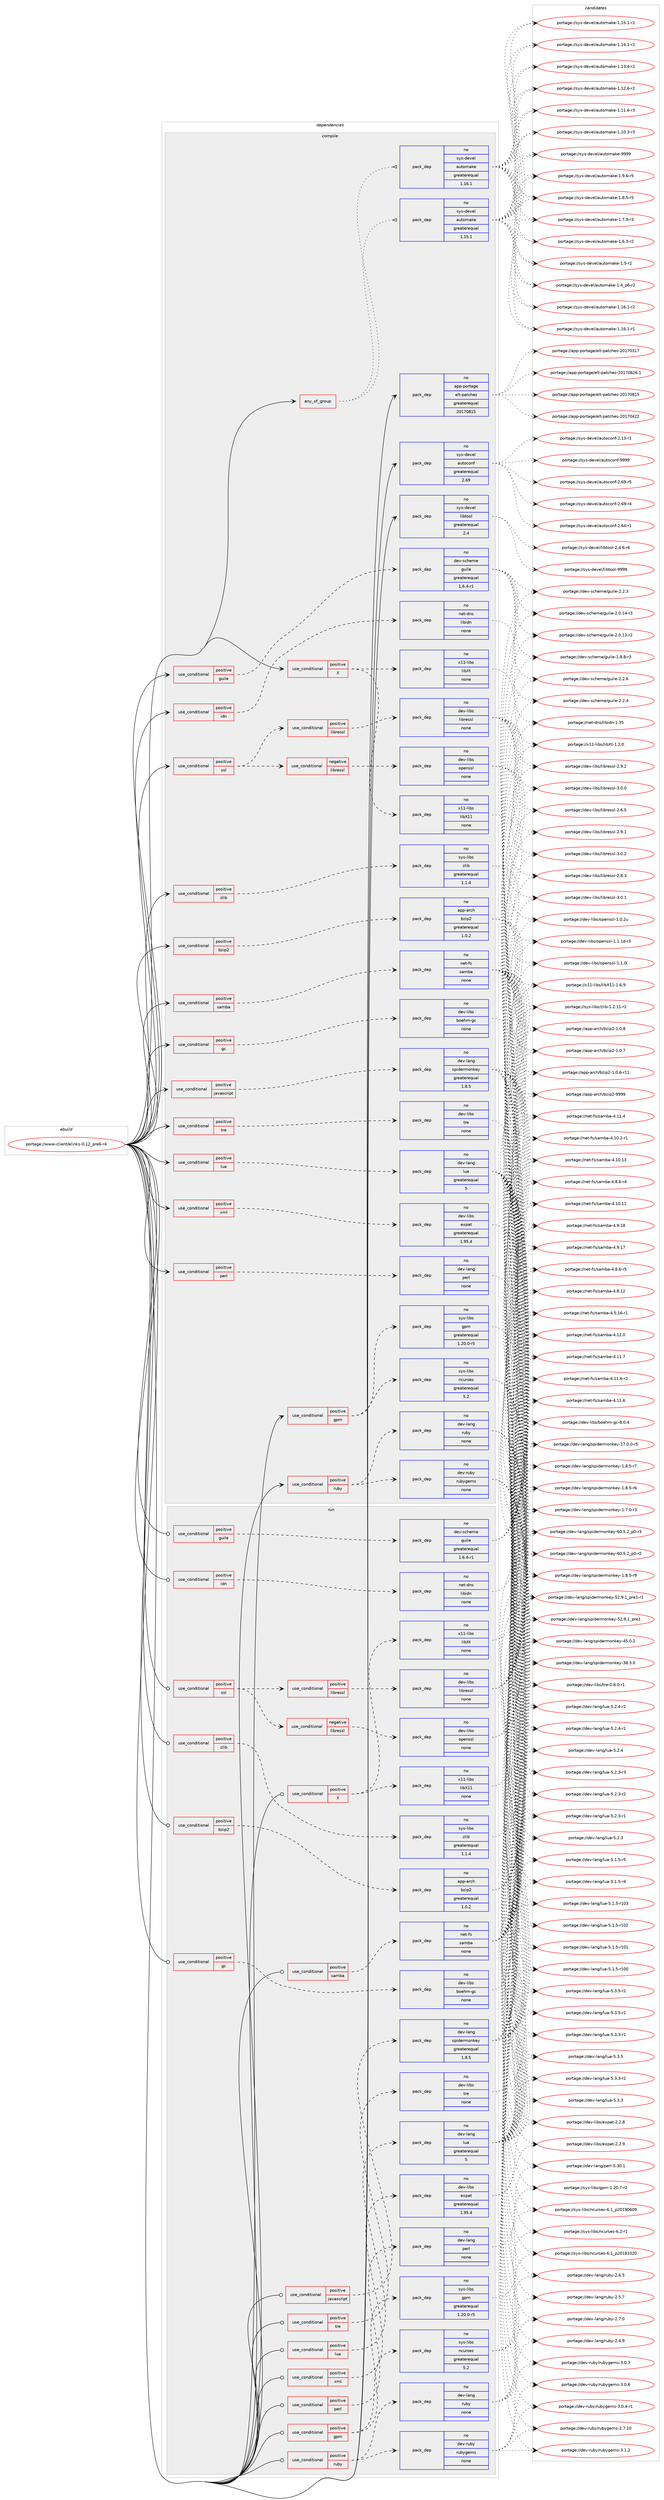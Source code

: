 digraph prolog {

# *************
# Graph options
# *************

newrank=true;
concentrate=true;
compound=true;
graph [rankdir=LR,fontname=Helvetica,fontsize=10,ranksep=1.5];#, ranksep=2.5, nodesep=0.2];
edge  [arrowhead=vee];
node  [fontname=Helvetica,fontsize=10];

# **********
# The ebuild
# **********

subgraph cluster_leftcol {
color=gray;
rank=same;
label=<<i>ebuild</i>>;
id [label="portage://www-client/elinks-0.12_pre6-r4", color=red, width=4, href="../www-client/elinks-0.12_pre6-r4.svg"];
}

# ****************
# The dependencies
# ****************

subgraph cluster_midcol {
color=gray;
label=<<i>dependencies</i>>;
subgraph cluster_compile {
fillcolor="#eeeeee";
style=filled;
label=<<i>compile</i>>;
subgraph any314 {
dependency17948 [label=<<TABLE BORDER="0" CELLBORDER="1" CELLSPACING="0" CELLPADDING="4"><TR><TD CELLPADDING="10">any_of_group</TD></TR></TABLE>>, shape=none, color=red];subgraph pack15080 {
dependency17949 [label=<<TABLE BORDER="0" CELLBORDER="1" CELLSPACING="0" CELLPADDING="4" WIDTH="220"><TR><TD ROWSPAN="6" CELLPADDING="30">pack_dep</TD></TR><TR><TD WIDTH="110">no</TD></TR><TR><TD>sys-devel</TD></TR><TR><TD>automake</TD></TR><TR><TD>greaterequal</TD></TR><TR><TD>1.16.1</TD></TR></TABLE>>, shape=none, color=blue];
}
dependency17948:e -> dependency17949:w [weight=20,style="dotted",arrowhead="oinv"];
subgraph pack15081 {
dependency17950 [label=<<TABLE BORDER="0" CELLBORDER="1" CELLSPACING="0" CELLPADDING="4" WIDTH="220"><TR><TD ROWSPAN="6" CELLPADDING="30">pack_dep</TD></TR><TR><TD WIDTH="110">no</TD></TR><TR><TD>sys-devel</TD></TR><TR><TD>automake</TD></TR><TR><TD>greaterequal</TD></TR><TR><TD>1.15.1</TD></TR></TABLE>>, shape=none, color=blue];
}
dependency17948:e -> dependency17950:w [weight=20,style="dotted",arrowhead="oinv"];
}
id:e -> dependency17948:w [weight=20,style="solid",arrowhead="vee"];
subgraph cond2546 {
dependency17951 [label=<<TABLE BORDER="0" CELLBORDER="1" CELLSPACING="0" CELLPADDING="4"><TR><TD ROWSPAN="3" CELLPADDING="10">use_conditional</TD></TR><TR><TD>positive</TD></TR><TR><TD>X</TD></TR></TABLE>>, shape=none, color=red];
subgraph pack15082 {
dependency17952 [label=<<TABLE BORDER="0" CELLBORDER="1" CELLSPACING="0" CELLPADDING="4" WIDTH="220"><TR><TD ROWSPAN="6" CELLPADDING="30">pack_dep</TD></TR><TR><TD WIDTH="110">no</TD></TR><TR><TD>x11-libs</TD></TR><TR><TD>libX11</TD></TR><TR><TD>none</TD></TR><TR><TD></TD></TR></TABLE>>, shape=none, color=blue];
}
dependency17951:e -> dependency17952:w [weight=20,style="dashed",arrowhead="vee"];
subgraph pack15083 {
dependency17953 [label=<<TABLE BORDER="0" CELLBORDER="1" CELLSPACING="0" CELLPADDING="4" WIDTH="220"><TR><TD ROWSPAN="6" CELLPADDING="30">pack_dep</TD></TR><TR><TD WIDTH="110">no</TD></TR><TR><TD>x11-libs</TD></TR><TR><TD>libXt</TD></TR><TR><TD>none</TD></TR><TR><TD></TD></TR></TABLE>>, shape=none, color=blue];
}
dependency17951:e -> dependency17953:w [weight=20,style="dashed",arrowhead="vee"];
}
id:e -> dependency17951:w [weight=20,style="solid",arrowhead="vee"];
subgraph cond2547 {
dependency17954 [label=<<TABLE BORDER="0" CELLBORDER="1" CELLSPACING="0" CELLPADDING="4"><TR><TD ROWSPAN="3" CELLPADDING="10">use_conditional</TD></TR><TR><TD>positive</TD></TR><TR><TD>bzip2</TD></TR></TABLE>>, shape=none, color=red];
subgraph pack15084 {
dependency17955 [label=<<TABLE BORDER="0" CELLBORDER="1" CELLSPACING="0" CELLPADDING="4" WIDTH="220"><TR><TD ROWSPAN="6" CELLPADDING="30">pack_dep</TD></TR><TR><TD WIDTH="110">no</TD></TR><TR><TD>app-arch</TD></TR><TR><TD>bzip2</TD></TR><TR><TD>greaterequal</TD></TR><TR><TD>1.0.2</TD></TR></TABLE>>, shape=none, color=blue];
}
dependency17954:e -> dependency17955:w [weight=20,style="dashed",arrowhead="vee"];
}
id:e -> dependency17954:w [weight=20,style="solid",arrowhead="vee"];
subgraph cond2548 {
dependency17956 [label=<<TABLE BORDER="0" CELLBORDER="1" CELLSPACING="0" CELLPADDING="4"><TR><TD ROWSPAN="3" CELLPADDING="10">use_conditional</TD></TR><TR><TD>positive</TD></TR><TR><TD>gc</TD></TR></TABLE>>, shape=none, color=red];
subgraph pack15085 {
dependency17957 [label=<<TABLE BORDER="0" CELLBORDER="1" CELLSPACING="0" CELLPADDING="4" WIDTH="220"><TR><TD ROWSPAN="6" CELLPADDING="30">pack_dep</TD></TR><TR><TD WIDTH="110">no</TD></TR><TR><TD>dev-libs</TD></TR><TR><TD>boehm-gc</TD></TR><TR><TD>none</TD></TR><TR><TD></TD></TR></TABLE>>, shape=none, color=blue];
}
dependency17956:e -> dependency17957:w [weight=20,style="dashed",arrowhead="vee"];
}
id:e -> dependency17956:w [weight=20,style="solid",arrowhead="vee"];
subgraph cond2549 {
dependency17958 [label=<<TABLE BORDER="0" CELLBORDER="1" CELLSPACING="0" CELLPADDING="4"><TR><TD ROWSPAN="3" CELLPADDING="10">use_conditional</TD></TR><TR><TD>positive</TD></TR><TR><TD>gpm</TD></TR></TABLE>>, shape=none, color=red];
subgraph pack15086 {
dependency17959 [label=<<TABLE BORDER="0" CELLBORDER="1" CELLSPACING="0" CELLPADDING="4" WIDTH="220"><TR><TD ROWSPAN="6" CELLPADDING="30">pack_dep</TD></TR><TR><TD WIDTH="110">no</TD></TR><TR><TD>sys-libs</TD></TR><TR><TD>ncurses</TD></TR><TR><TD>greaterequal</TD></TR><TR><TD>5.2</TD></TR></TABLE>>, shape=none, color=blue];
}
dependency17958:e -> dependency17959:w [weight=20,style="dashed",arrowhead="vee"];
subgraph pack15087 {
dependency17960 [label=<<TABLE BORDER="0" CELLBORDER="1" CELLSPACING="0" CELLPADDING="4" WIDTH="220"><TR><TD ROWSPAN="6" CELLPADDING="30">pack_dep</TD></TR><TR><TD WIDTH="110">no</TD></TR><TR><TD>sys-libs</TD></TR><TR><TD>gpm</TD></TR><TR><TD>greaterequal</TD></TR><TR><TD>1.20.0-r5</TD></TR></TABLE>>, shape=none, color=blue];
}
dependency17958:e -> dependency17960:w [weight=20,style="dashed",arrowhead="vee"];
}
id:e -> dependency17958:w [weight=20,style="solid",arrowhead="vee"];
subgraph cond2550 {
dependency17961 [label=<<TABLE BORDER="0" CELLBORDER="1" CELLSPACING="0" CELLPADDING="4"><TR><TD ROWSPAN="3" CELLPADDING="10">use_conditional</TD></TR><TR><TD>positive</TD></TR><TR><TD>guile</TD></TR></TABLE>>, shape=none, color=red];
subgraph pack15088 {
dependency17962 [label=<<TABLE BORDER="0" CELLBORDER="1" CELLSPACING="0" CELLPADDING="4" WIDTH="220"><TR><TD ROWSPAN="6" CELLPADDING="30">pack_dep</TD></TR><TR><TD WIDTH="110">no</TD></TR><TR><TD>dev-scheme</TD></TR><TR><TD>guile</TD></TR><TR><TD>greaterequal</TD></TR><TR><TD>1.6.4-r1</TD></TR></TABLE>>, shape=none, color=blue];
}
dependency17961:e -> dependency17962:w [weight=20,style="dashed",arrowhead="vee"];
}
id:e -> dependency17961:w [weight=20,style="solid",arrowhead="vee"];
subgraph cond2551 {
dependency17963 [label=<<TABLE BORDER="0" CELLBORDER="1" CELLSPACING="0" CELLPADDING="4"><TR><TD ROWSPAN="3" CELLPADDING="10">use_conditional</TD></TR><TR><TD>positive</TD></TR><TR><TD>idn</TD></TR></TABLE>>, shape=none, color=red];
subgraph pack15089 {
dependency17964 [label=<<TABLE BORDER="0" CELLBORDER="1" CELLSPACING="0" CELLPADDING="4" WIDTH="220"><TR><TD ROWSPAN="6" CELLPADDING="30">pack_dep</TD></TR><TR><TD WIDTH="110">no</TD></TR><TR><TD>net-dns</TD></TR><TR><TD>libidn</TD></TR><TR><TD>none</TD></TR><TR><TD></TD></TR></TABLE>>, shape=none, color=blue];
}
dependency17963:e -> dependency17964:w [weight=20,style="dashed",arrowhead="vee"];
}
id:e -> dependency17963:w [weight=20,style="solid",arrowhead="vee"];
subgraph cond2552 {
dependency17965 [label=<<TABLE BORDER="0" CELLBORDER="1" CELLSPACING="0" CELLPADDING="4"><TR><TD ROWSPAN="3" CELLPADDING="10">use_conditional</TD></TR><TR><TD>positive</TD></TR><TR><TD>javascript</TD></TR></TABLE>>, shape=none, color=red];
subgraph pack15090 {
dependency17966 [label=<<TABLE BORDER="0" CELLBORDER="1" CELLSPACING="0" CELLPADDING="4" WIDTH="220"><TR><TD ROWSPAN="6" CELLPADDING="30">pack_dep</TD></TR><TR><TD WIDTH="110">no</TD></TR><TR><TD>dev-lang</TD></TR><TR><TD>spidermonkey</TD></TR><TR><TD>greaterequal</TD></TR><TR><TD>1.8.5</TD></TR></TABLE>>, shape=none, color=blue];
}
dependency17965:e -> dependency17966:w [weight=20,style="dashed",arrowhead="vee"];
}
id:e -> dependency17965:w [weight=20,style="solid",arrowhead="vee"];
subgraph cond2553 {
dependency17967 [label=<<TABLE BORDER="0" CELLBORDER="1" CELLSPACING="0" CELLPADDING="4"><TR><TD ROWSPAN="3" CELLPADDING="10">use_conditional</TD></TR><TR><TD>positive</TD></TR><TR><TD>lua</TD></TR></TABLE>>, shape=none, color=red];
subgraph pack15091 {
dependency17968 [label=<<TABLE BORDER="0" CELLBORDER="1" CELLSPACING="0" CELLPADDING="4" WIDTH="220"><TR><TD ROWSPAN="6" CELLPADDING="30">pack_dep</TD></TR><TR><TD WIDTH="110">no</TD></TR><TR><TD>dev-lang</TD></TR><TR><TD>lua</TD></TR><TR><TD>greaterequal</TD></TR><TR><TD>5</TD></TR></TABLE>>, shape=none, color=blue];
}
dependency17967:e -> dependency17968:w [weight=20,style="dashed",arrowhead="vee"];
}
id:e -> dependency17967:w [weight=20,style="solid",arrowhead="vee"];
subgraph cond2554 {
dependency17969 [label=<<TABLE BORDER="0" CELLBORDER="1" CELLSPACING="0" CELLPADDING="4"><TR><TD ROWSPAN="3" CELLPADDING="10">use_conditional</TD></TR><TR><TD>positive</TD></TR><TR><TD>perl</TD></TR></TABLE>>, shape=none, color=red];
subgraph pack15092 {
dependency17970 [label=<<TABLE BORDER="0" CELLBORDER="1" CELLSPACING="0" CELLPADDING="4" WIDTH="220"><TR><TD ROWSPAN="6" CELLPADDING="30">pack_dep</TD></TR><TR><TD WIDTH="110">no</TD></TR><TR><TD>dev-lang</TD></TR><TR><TD>perl</TD></TR><TR><TD>none</TD></TR><TR><TD></TD></TR></TABLE>>, shape=none, color=blue];
}
dependency17969:e -> dependency17970:w [weight=20,style="dashed",arrowhead="vee"];
}
id:e -> dependency17969:w [weight=20,style="solid",arrowhead="vee"];
subgraph cond2555 {
dependency17971 [label=<<TABLE BORDER="0" CELLBORDER="1" CELLSPACING="0" CELLPADDING="4"><TR><TD ROWSPAN="3" CELLPADDING="10">use_conditional</TD></TR><TR><TD>positive</TD></TR><TR><TD>ruby</TD></TR></TABLE>>, shape=none, color=red];
subgraph pack15093 {
dependency17972 [label=<<TABLE BORDER="0" CELLBORDER="1" CELLSPACING="0" CELLPADDING="4" WIDTH="220"><TR><TD ROWSPAN="6" CELLPADDING="30">pack_dep</TD></TR><TR><TD WIDTH="110">no</TD></TR><TR><TD>dev-lang</TD></TR><TR><TD>ruby</TD></TR><TR><TD>none</TD></TR><TR><TD></TD></TR></TABLE>>, shape=none, color=blue];
}
dependency17971:e -> dependency17972:w [weight=20,style="dashed",arrowhead="vee"];
subgraph pack15094 {
dependency17973 [label=<<TABLE BORDER="0" CELLBORDER="1" CELLSPACING="0" CELLPADDING="4" WIDTH="220"><TR><TD ROWSPAN="6" CELLPADDING="30">pack_dep</TD></TR><TR><TD WIDTH="110">no</TD></TR><TR><TD>dev-ruby</TD></TR><TR><TD>rubygems</TD></TR><TR><TD>none</TD></TR><TR><TD></TD></TR></TABLE>>, shape=none, color=blue];
}
dependency17971:e -> dependency17973:w [weight=20,style="dashed",arrowhead="vee"];
}
id:e -> dependency17971:w [weight=20,style="solid",arrowhead="vee"];
subgraph cond2556 {
dependency17974 [label=<<TABLE BORDER="0" CELLBORDER="1" CELLSPACING="0" CELLPADDING="4"><TR><TD ROWSPAN="3" CELLPADDING="10">use_conditional</TD></TR><TR><TD>positive</TD></TR><TR><TD>samba</TD></TR></TABLE>>, shape=none, color=red];
subgraph pack15095 {
dependency17975 [label=<<TABLE BORDER="0" CELLBORDER="1" CELLSPACING="0" CELLPADDING="4" WIDTH="220"><TR><TD ROWSPAN="6" CELLPADDING="30">pack_dep</TD></TR><TR><TD WIDTH="110">no</TD></TR><TR><TD>net-fs</TD></TR><TR><TD>samba</TD></TR><TR><TD>none</TD></TR><TR><TD></TD></TR></TABLE>>, shape=none, color=blue];
}
dependency17974:e -> dependency17975:w [weight=20,style="dashed",arrowhead="vee"];
}
id:e -> dependency17974:w [weight=20,style="solid",arrowhead="vee"];
subgraph cond2557 {
dependency17976 [label=<<TABLE BORDER="0" CELLBORDER="1" CELLSPACING="0" CELLPADDING="4"><TR><TD ROWSPAN="3" CELLPADDING="10">use_conditional</TD></TR><TR><TD>positive</TD></TR><TR><TD>ssl</TD></TR></TABLE>>, shape=none, color=red];
subgraph cond2558 {
dependency17977 [label=<<TABLE BORDER="0" CELLBORDER="1" CELLSPACING="0" CELLPADDING="4"><TR><TD ROWSPAN="3" CELLPADDING="10">use_conditional</TD></TR><TR><TD>negative</TD></TR><TR><TD>libressl</TD></TR></TABLE>>, shape=none, color=red];
subgraph pack15096 {
dependency17978 [label=<<TABLE BORDER="0" CELLBORDER="1" CELLSPACING="0" CELLPADDING="4" WIDTH="220"><TR><TD ROWSPAN="6" CELLPADDING="30">pack_dep</TD></TR><TR><TD WIDTH="110">no</TD></TR><TR><TD>dev-libs</TD></TR><TR><TD>openssl</TD></TR><TR><TD>none</TD></TR><TR><TD></TD></TR></TABLE>>, shape=none, color=blue];
}
dependency17977:e -> dependency17978:w [weight=20,style="dashed",arrowhead="vee"];
}
dependency17976:e -> dependency17977:w [weight=20,style="dashed",arrowhead="vee"];
subgraph cond2559 {
dependency17979 [label=<<TABLE BORDER="0" CELLBORDER="1" CELLSPACING="0" CELLPADDING="4"><TR><TD ROWSPAN="3" CELLPADDING="10">use_conditional</TD></TR><TR><TD>positive</TD></TR><TR><TD>libressl</TD></TR></TABLE>>, shape=none, color=red];
subgraph pack15097 {
dependency17980 [label=<<TABLE BORDER="0" CELLBORDER="1" CELLSPACING="0" CELLPADDING="4" WIDTH="220"><TR><TD ROWSPAN="6" CELLPADDING="30">pack_dep</TD></TR><TR><TD WIDTH="110">no</TD></TR><TR><TD>dev-libs</TD></TR><TR><TD>libressl</TD></TR><TR><TD>none</TD></TR><TR><TD></TD></TR></TABLE>>, shape=none, color=blue];
}
dependency17979:e -> dependency17980:w [weight=20,style="dashed",arrowhead="vee"];
}
dependency17976:e -> dependency17979:w [weight=20,style="dashed",arrowhead="vee"];
}
id:e -> dependency17976:w [weight=20,style="solid",arrowhead="vee"];
subgraph cond2560 {
dependency17981 [label=<<TABLE BORDER="0" CELLBORDER="1" CELLSPACING="0" CELLPADDING="4"><TR><TD ROWSPAN="3" CELLPADDING="10">use_conditional</TD></TR><TR><TD>positive</TD></TR><TR><TD>tre</TD></TR></TABLE>>, shape=none, color=red];
subgraph pack15098 {
dependency17982 [label=<<TABLE BORDER="0" CELLBORDER="1" CELLSPACING="0" CELLPADDING="4" WIDTH="220"><TR><TD ROWSPAN="6" CELLPADDING="30">pack_dep</TD></TR><TR><TD WIDTH="110">no</TD></TR><TR><TD>dev-libs</TD></TR><TR><TD>tre</TD></TR><TR><TD>none</TD></TR><TR><TD></TD></TR></TABLE>>, shape=none, color=blue];
}
dependency17981:e -> dependency17982:w [weight=20,style="dashed",arrowhead="vee"];
}
id:e -> dependency17981:w [weight=20,style="solid",arrowhead="vee"];
subgraph cond2561 {
dependency17983 [label=<<TABLE BORDER="0" CELLBORDER="1" CELLSPACING="0" CELLPADDING="4"><TR><TD ROWSPAN="3" CELLPADDING="10">use_conditional</TD></TR><TR><TD>positive</TD></TR><TR><TD>xml</TD></TR></TABLE>>, shape=none, color=red];
subgraph pack15099 {
dependency17984 [label=<<TABLE BORDER="0" CELLBORDER="1" CELLSPACING="0" CELLPADDING="4" WIDTH="220"><TR><TD ROWSPAN="6" CELLPADDING="30">pack_dep</TD></TR><TR><TD WIDTH="110">no</TD></TR><TR><TD>dev-libs</TD></TR><TR><TD>expat</TD></TR><TR><TD>greaterequal</TD></TR><TR><TD>1.95.4</TD></TR></TABLE>>, shape=none, color=blue];
}
dependency17983:e -> dependency17984:w [weight=20,style="dashed",arrowhead="vee"];
}
id:e -> dependency17983:w [weight=20,style="solid",arrowhead="vee"];
subgraph cond2562 {
dependency17985 [label=<<TABLE BORDER="0" CELLBORDER="1" CELLSPACING="0" CELLPADDING="4"><TR><TD ROWSPAN="3" CELLPADDING="10">use_conditional</TD></TR><TR><TD>positive</TD></TR><TR><TD>zlib</TD></TR></TABLE>>, shape=none, color=red];
subgraph pack15100 {
dependency17986 [label=<<TABLE BORDER="0" CELLBORDER="1" CELLSPACING="0" CELLPADDING="4" WIDTH="220"><TR><TD ROWSPAN="6" CELLPADDING="30">pack_dep</TD></TR><TR><TD WIDTH="110">no</TD></TR><TR><TD>sys-libs</TD></TR><TR><TD>zlib</TD></TR><TR><TD>greaterequal</TD></TR><TR><TD>1.1.4</TD></TR></TABLE>>, shape=none, color=blue];
}
dependency17985:e -> dependency17986:w [weight=20,style="dashed",arrowhead="vee"];
}
id:e -> dependency17985:w [weight=20,style="solid",arrowhead="vee"];
subgraph pack15101 {
dependency17987 [label=<<TABLE BORDER="0" CELLBORDER="1" CELLSPACING="0" CELLPADDING="4" WIDTH="220"><TR><TD ROWSPAN="6" CELLPADDING="30">pack_dep</TD></TR><TR><TD WIDTH="110">no</TD></TR><TR><TD>app-portage</TD></TR><TR><TD>elt-patches</TD></TR><TR><TD>greaterequal</TD></TR><TR><TD>20170815</TD></TR></TABLE>>, shape=none, color=blue];
}
id:e -> dependency17987:w [weight=20,style="solid",arrowhead="vee"];
subgraph pack15102 {
dependency17988 [label=<<TABLE BORDER="0" CELLBORDER="1" CELLSPACING="0" CELLPADDING="4" WIDTH="220"><TR><TD ROWSPAN="6" CELLPADDING="30">pack_dep</TD></TR><TR><TD WIDTH="110">no</TD></TR><TR><TD>sys-devel</TD></TR><TR><TD>autoconf</TD></TR><TR><TD>greaterequal</TD></TR><TR><TD>2.69</TD></TR></TABLE>>, shape=none, color=blue];
}
id:e -> dependency17988:w [weight=20,style="solid",arrowhead="vee"];
subgraph pack15103 {
dependency17989 [label=<<TABLE BORDER="0" CELLBORDER="1" CELLSPACING="0" CELLPADDING="4" WIDTH="220"><TR><TD ROWSPAN="6" CELLPADDING="30">pack_dep</TD></TR><TR><TD WIDTH="110">no</TD></TR><TR><TD>sys-devel</TD></TR><TR><TD>libtool</TD></TR><TR><TD>greaterequal</TD></TR><TR><TD>2.4</TD></TR></TABLE>>, shape=none, color=blue];
}
id:e -> dependency17989:w [weight=20,style="solid",arrowhead="vee"];
}
subgraph cluster_compileandrun {
fillcolor="#eeeeee";
style=filled;
label=<<i>compile and run</i>>;
}
subgraph cluster_run {
fillcolor="#eeeeee";
style=filled;
label=<<i>run</i>>;
subgraph cond2563 {
dependency17990 [label=<<TABLE BORDER="0" CELLBORDER="1" CELLSPACING="0" CELLPADDING="4"><TR><TD ROWSPAN="3" CELLPADDING="10">use_conditional</TD></TR><TR><TD>positive</TD></TR><TR><TD>X</TD></TR></TABLE>>, shape=none, color=red];
subgraph pack15104 {
dependency17991 [label=<<TABLE BORDER="0" CELLBORDER="1" CELLSPACING="0" CELLPADDING="4" WIDTH="220"><TR><TD ROWSPAN="6" CELLPADDING="30">pack_dep</TD></TR><TR><TD WIDTH="110">no</TD></TR><TR><TD>x11-libs</TD></TR><TR><TD>libX11</TD></TR><TR><TD>none</TD></TR><TR><TD></TD></TR></TABLE>>, shape=none, color=blue];
}
dependency17990:e -> dependency17991:w [weight=20,style="dashed",arrowhead="vee"];
subgraph pack15105 {
dependency17992 [label=<<TABLE BORDER="0" CELLBORDER="1" CELLSPACING="0" CELLPADDING="4" WIDTH="220"><TR><TD ROWSPAN="6" CELLPADDING="30">pack_dep</TD></TR><TR><TD WIDTH="110">no</TD></TR><TR><TD>x11-libs</TD></TR><TR><TD>libXt</TD></TR><TR><TD>none</TD></TR><TR><TD></TD></TR></TABLE>>, shape=none, color=blue];
}
dependency17990:e -> dependency17992:w [weight=20,style="dashed",arrowhead="vee"];
}
id:e -> dependency17990:w [weight=20,style="solid",arrowhead="odot"];
subgraph cond2564 {
dependency17993 [label=<<TABLE BORDER="0" CELLBORDER="1" CELLSPACING="0" CELLPADDING="4"><TR><TD ROWSPAN="3" CELLPADDING="10">use_conditional</TD></TR><TR><TD>positive</TD></TR><TR><TD>bzip2</TD></TR></TABLE>>, shape=none, color=red];
subgraph pack15106 {
dependency17994 [label=<<TABLE BORDER="0" CELLBORDER="1" CELLSPACING="0" CELLPADDING="4" WIDTH="220"><TR><TD ROWSPAN="6" CELLPADDING="30">pack_dep</TD></TR><TR><TD WIDTH="110">no</TD></TR><TR><TD>app-arch</TD></TR><TR><TD>bzip2</TD></TR><TR><TD>greaterequal</TD></TR><TR><TD>1.0.2</TD></TR></TABLE>>, shape=none, color=blue];
}
dependency17993:e -> dependency17994:w [weight=20,style="dashed",arrowhead="vee"];
}
id:e -> dependency17993:w [weight=20,style="solid",arrowhead="odot"];
subgraph cond2565 {
dependency17995 [label=<<TABLE BORDER="0" CELLBORDER="1" CELLSPACING="0" CELLPADDING="4"><TR><TD ROWSPAN="3" CELLPADDING="10">use_conditional</TD></TR><TR><TD>positive</TD></TR><TR><TD>gc</TD></TR></TABLE>>, shape=none, color=red];
subgraph pack15107 {
dependency17996 [label=<<TABLE BORDER="0" CELLBORDER="1" CELLSPACING="0" CELLPADDING="4" WIDTH="220"><TR><TD ROWSPAN="6" CELLPADDING="30">pack_dep</TD></TR><TR><TD WIDTH="110">no</TD></TR><TR><TD>dev-libs</TD></TR><TR><TD>boehm-gc</TD></TR><TR><TD>none</TD></TR><TR><TD></TD></TR></TABLE>>, shape=none, color=blue];
}
dependency17995:e -> dependency17996:w [weight=20,style="dashed",arrowhead="vee"];
}
id:e -> dependency17995:w [weight=20,style="solid",arrowhead="odot"];
subgraph cond2566 {
dependency17997 [label=<<TABLE BORDER="0" CELLBORDER="1" CELLSPACING="0" CELLPADDING="4"><TR><TD ROWSPAN="3" CELLPADDING="10">use_conditional</TD></TR><TR><TD>positive</TD></TR><TR><TD>gpm</TD></TR></TABLE>>, shape=none, color=red];
subgraph pack15108 {
dependency17998 [label=<<TABLE BORDER="0" CELLBORDER="1" CELLSPACING="0" CELLPADDING="4" WIDTH="220"><TR><TD ROWSPAN="6" CELLPADDING="30">pack_dep</TD></TR><TR><TD WIDTH="110">no</TD></TR><TR><TD>sys-libs</TD></TR><TR><TD>ncurses</TD></TR><TR><TD>greaterequal</TD></TR><TR><TD>5.2</TD></TR></TABLE>>, shape=none, color=blue];
}
dependency17997:e -> dependency17998:w [weight=20,style="dashed",arrowhead="vee"];
subgraph pack15109 {
dependency17999 [label=<<TABLE BORDER="0" CELLBORDER="1" CELLSPACING="0" CELLPADDING="4" WIDTH="220"><TR><TD ROWSPAN="6" CELLPADDING="30">pack_dep</TD></TR><TR><TD WIDTH="110">no</TD></TR><TR><TD>sys-libs</TD></TR><TR><TD>gpm</TD></TR><TR><TD>greaterequal</TD></TR><TR><TD>1.20.0-r5</TD></TR></TABLE>>, shape=none, color=blue];
}
dependency17997:e -> dependency17999:w [weight=20,style="dashed",arrowhead="vee"];
}
id:e -> dependency17997:w [weight=20,style="solid",arrowhead="odot"];
subgraph cond2567 {
dependency18000 [label=<<TABLE BORDER="0" CELLBORDER="1" CELLSPACING="0" CELLPADDING="4"><TR><TD ROWSPAN="3" CELLPADDING="10">use_conditional</TD></TR><TR><TD>positive</TD></TR><TR><TD>guile</TD></TR></TABLE>>, shape=none, color=red];
subgraph pack15110 {
dependency18001 [label=<<TABLE BORDER="0" CELLBORDER="1" CELLSPACING="0" CELLPADDING="4" WIDTH="220"><TR><TD ROWSPAN="6" CELLPADDING="30">pack_dep</TD></TR><TR><TD WIDTH="110">no</TD></TR><TR><TD>dev-scheme</TD></TR><TR><TD>guile</TD></TR><TR><TD>greaterequal</TD></TR><TR><TD>1.6.4-r1</TD></TR></TABLE>>, shape=none, color=blue];
}
dependency18000:e -> dependency18001:w [weight=20,style="dashed",arrowhead="vee"];
}
id:e -> dependency18000:w [weight=20,style="solid",arrowhead="odot"];
subgraph cond2568 {
dependency18002 [label=<<TABLE BORDER="0" CELLBORDER="1" CELLSPACING="0" CELLPADDING="4"><TR><TD ROWSPAN="3" CELLPADDING="10">use_conditional</TD></TR><TR><TD>positive</TD></TR><TR><TD>idn</TD></TR></TABLE>>, shape=none, color=red];
subgraph pack15111 {
dependency18003 [label=<<TABLE BORDER="0" CELLBORDER="1" CELLSPACING="0" CELLPADDING="4" WIDTH="220"><TR><TD ROWSPAN="6" CELLPADDING="30">pack_dep</TD></TR><TR><TD WIDTH="110">no</TD></TR><TR><TD>net-dns</TD></TR><TR><TD>libidn</TD></TR><TR><TD>none</TD></TR><TR><TD></TD></TR></TABLE>>, shape=none, color=blue];
}
dependency18002:e -> dependency18003:w [weight=20,style="dashed",arrowhead="vee"];
}
id:e -> dependency18002:w [weight=20,style="solid",arrowhead="odot"];
subgraph cond2569 {
dependency18004 [label=<<TABLE BORDER="0" CELLBORDER="1" CELLSPACING="0" CELLPADDING="4"><TR><TD ROWSPAN="3" CELLPADDING="10">use_conditional</TD></TR><TR><TD>positive</TD></TR><TR><TD>javascript</TD></TR></TABLE>>, shape=none, color=red];
subgraph pack15112 {
dependency18005 [label=<<TABLE BORDER="0" CELLBORDER="1" CELLSPACING="0" CELLPADDING="4" WIDTH="220"><TR><TD ROWSPAN="6" CELLPADDING="30">pack_dep</TD></TR><TR><TD WIDTH="110">no</TD></TR><TR><TD>dev-lang</TD></TR><TR><TD>spidermonkey</TD></TR><TR><TD>greaterequal</TD></TR><TR><TD>1.8.5</TD></TR></TABLE>>, shape=none, color=blue];
}
dependency18004:e -> dependency18005:w [weight=20,style="dashed",arrowhead="vee"];
}
id:e -> dependency18004:w [weight=20,style="solid",arrowhead="odot"];
subgraph cond2570 {
dependency18006 [label=<<TABLE BORDER="0" CELLBORDER="1" CELLSPACING="0" CELLPADDING="4"><TR><TD ROWSPAN="3" CELLPADDING="10">use_conditional</TD></TR><TR><TD>positive</TD></TR><TR><TD>lua</TD></TR></TABLE>>, shape=none, color=red];
subgraph pack15113 {
dependency18007 [label=<<TABLE BORDER="0" CELLBORDER="1" CELLSPACING="0" CELLPADDING="4" WIDTH="220"><TR><TD ROWSPAN="6" CELLPADDING="30">pack_dep</TD></TR><TR><TD WIDTH="110">no</TD></TR><TR><TD>dev-lang</TD></TR><TR><TD>lua</TD></TR><TR><TD>greaterequal</TD></TR><TR><TD>5</TD></TR></TABLE>>, shape=none, color=blue];
}
dependency18006:e -> dependency18007:w [weight=20,style="dashed",arrowhead="vee"];
}
id:e -> dependency18006:w [weight=20,style="solid",arrowhead="odot"];
subgraph cond2571 {
dependency18008 [label=<<TABLE BORDER="0" CELLBORDER="1" CELLSPACING="0" CELLPADDING="4"><TR><TD ROWSPAN="3" CELLPADDING="10">use_conditional</TD></TR><TR><TD>positive</TD></TR><TR><TD>perl</TD></TR></TABLE>>, shape=none, color=red];
subgraph pack15114 {
dependency18009 [label=<<TABLE BORDER="0" CELLBORDER="1" CELLSPACING="0" CELLPADDING="4" WIDTH="220"><TR><TD ROWSPAN="6" CELLPADDING="30">pack_dep</TD></TR><TR><TD WIDTH="110">no</TD></TR><TR><TD>dev-lang</TD></TR><TR><TD>perl</TD></TR><TR><TD>none</TD></TR><TR><TD></TD></TR></TABLE>>, shape=none, color=blue];
}
dependency18008:e -> dependency18009:w [weight=20,style="dashed",arrowhead="vee"];
}
id:e -> dependency18008:w [weight=20,style="solid",arrowhead="odot"];
subgraph cond2572 {
dependency18010 [label=<<TABLE BORDER="0" CELLBORDER="1" CELLSPACING="0" CELLPADDING="4"><TR><TD ROWSPAN="3" CELLPADDING="10">use_conditional</TD></TR><TR><TD>positive</TD></TR><TR><TD>ruby</TD></TR></TABLE>>, shape=none, color=red];
subgraph pack15115 {
dependency18011 [label=<<TABLE BORDER="0" CELLBORDER="1" CELLSPACING="0" CELLPADDING="4" WIDTH="220"><TR><TD ROWSPAN="6" CELLPADDING="30">pack_dep</TD></TR><TR><TD WIDTH="110">no</TD></TR><TR><TD>dev-lang</TD></TR><TR><TD>ruby</TD></TR><TR><TD>none</TD></TR><TR><TD></TD></TR></TABLE>>, shape=none, color=blue];
}
dependency18010:e -> dependency18011:w [weight=20,style="dashed",arrowhead="vee"];
subgraph pack15116 {
dependency18012 [label=<<TABLE BORDER="0" CELLBORDER="1" CELLSPACING="0" CELLPADDING="4" WIDTH="220"><TR><TD ROWSPAN="6" CELLPADDING="30">pack_dep</TD></TR><TR><TD WIDTH="110">no</TD></TR><TR><TD>dev-ruby</TD></TR><TR><TD>rubygems</TD></TR><TR><TD>none</TD></TR><TR><TD></TD></TR></TABLE>>, shape=none, color=blue];
}
dependency18010:e -> dependency18012:w [weight=20,style="dashed",arrowhead="vee"];
}
id:e -> dependency18010:w [weight=20,style="solid",arrowhead="odot"];
subgraph cond2573 {
dependency18013 [label=<<TABLE BORDER="0" CELLBORDER="1" CELLSPACING="0" CELLPADDING="4"><TR><TD ROWSPAN="3" CELLPADDING="10">use_conditional</TD></TR><TR><TD>positive</TD></TR><TR><TD>samba</TD></TR></TABLE>>, shape=none, color=red];
subgraph pack15117 {
dependency18014 [label=<<TABLE BORDER="0" CELLBORDER="1" CELLSPACING="0" CELLPADDING="4" WIDTH="220"><TR><TD ROWSPAN="6" CELLPADDING="30">pack_dep</TD></TR><TR><TD WIDTH="110">no</TD></TR><TR><TD>net-fs</TD></TR><TR><TD>samba</TD></TR><TR><TD>none</TD></TR><TR><TD></TD></TR></TABLE>>, shape=none, color=blue];
}
dependency18013:e -> dependency18014:w [weight=20,style="dashed",arrowhead="vee"];
}
id:e -> dependency18013:w [weight=20,style="solid",arrowhead="odot"];
subgraph cond2574 {
dependency18015 [label=<<TABLE BORDER="0" CELLBORDER="1" CELLSPACING="0" CELLPADDING="4"><TR><TD ROWSPAN="3" CELLPADDING="10">use_conditional</TD></TR><TR><TD>positive</TD></TR><TR><TD>ssl</TD></TR></TABLE>>, shape=none, color=red];
subgraph cond2575 {
dependency18016 [label=<<TABLE BORDER="0" CELLBORDER="1" CELLSPACING="0" CELLPADDING="4"><TR><TD ROWSPAN="3" CELLPADDING="10">use_conditional</TD></TR><TR><TD>negative</TD></TR><TR><TD>libressl</TD></TR></TABLE>>, shape=none, color=red];
subgraph pack15118 {
dependency18017 [label=<<TABLE BORDER="0" CELLBORDER="1" CELLSPACING="0" CELLPADDING="4" WIDTH="220"><TR><TD ROWSPAN="6" CELLPADDING="30">pack_dep</TD></TR><TR><TD WIDTH="110">no</TD></TR><TR><TD>dev-libs</TD></TR><TR><TD>openssl</TD></TR><TR><TD>none</TD></TR><TR><TD></TD></TR></TABLE>>, shape=none, color=blue];
}
dependency18016:e -> dependency18017:w [weight=20,style="dashed",arrowhead="vee"];
}
dependency18015:e -> dependency18016:w [weight=20,style="dashed",arrowhead="vee"];
subgraph cond2576 {
dependency18018 [label=<<TABLE BORDER="0" CELLBORDER="1" CELLSPACING="0" CELLPADDING="4"><TR><TD ROWSPAN="3" CELLPADDING="10">use_conditional</TD></TR><TR><TD>positive</TD></TR><TR><TD>libressl</TD></TR></TABLE>>, shape=none, color=red];
subgraph pack15119 {
dependency18019 [label=<<TABLE BORDER="0" CELLBORDER="1" CELLSPACING="0" CELLPADDING="4" WIDTH="220"><TR><TD ROWSPAN="6" CELLPADDING="30">pack_dep</TD></TR><TR><TD WIDTH="110">no</TD></TR><TR><TD>dev-libs</TD></TR><TR><TD>libressl</TD></TR><TR><TD>none</TD></TR><TR><TD></TD></TR></TABLE>>, shape=none, color=blue];
}
dependency18018:e -> dependency18019:w [weight=20,style="dashed",arrowhead="vee"];
}
dependency18015:e -> dependency18018:w [weight=20,style="dashed",arrowhead="vee"];
}
id:e -> dependency18015:w [weight=20,style="solid",arrowhead="odot"];
subgraph cond2577 {
dependency18020 [label=<<TABLE BORDER="0" CELLBORDER="1" CELLSPACING="0" CELLPADDING="4"><TR><TD ROWSPAN="3" CELLPADDING="10">use_conditional</TD></TR><TR><TD>positive</TD></TR><TR><TD>tre</TD></TR></TABLE>>, shape=none, color=red];
subgraph pack15120 {
dependency18021 [label=<<TABLE BORDER="0" CELLBORDER="1" CELLSPACING="0" CELLPADDING="4" WIDTH="220"><TR><TD ROWSPAN="6" CELLPADDING="30">pack_dep</TD></TR><TR><TD WIDTH="110">no</TD></TR><TR><TD>dev-libs</TD></TR><TR><TD>tre</TD></TR><TR><TD>none</TD></TR><TR><TD></TD></TR></TABLE>>, shape=none, color=blue];
}
dependency18020:e -> dependency18021:w [weight=20,style="dashed",arrowhead="vee"];
}
id:e -> dependency18020:w [weight=20,style="solid",arrowhead="odot"];
subgraph cond2578 {
dependency18022 [label=<<TABLE BORDER="0" CELLBORDER="1" CELLSPACING="0" CELLPADDING="4"><TR><TD ROWSPAN="3" CELLPADDING="10">use_conditional</TD></TR><TR><TD>positive</TD></TR><TR><TD>xml</TD></TR></TABLE>>, shape=none, color=red];
subgraph pack15121 {
dependency18023 [label=<<TABLE BORDER="0" CELLBORDER="1" CELLSPACING="0" CELLPADDING="4" WIDTH="220"><TR><TD ROWSPAN="6" CELLPADDING="30">pack_dep</TD></TR><TR><TD WIDTH="110">no</TD></TR><TR><TD>dev-libs</TD></TR><TR><TD>expat</TD></TR><TR><TD>greaterequal</TD></TR><TR><TD>1.95.4</TD></TR></TABLE>>, shape=none, color=blue];
}
dependency18022:e -> dependency18023:w [weight=20,style="dashed",arrowhead="vee"];
}
id:e -> dependency18022:w [weight=20,style="solid",arrowhead="odot"];
subgraph cond2579 {
dependency18024 [label=<<TABLE BORDER="0" CELLBORDER="1" CELLSPACING="0" CELLPADDING="4"><TR><TD ROWSPAN="3" CELLPADDING="10">use_conditional</TD></TR><TR><TD>positive</TD></TR><TR><TD>zlib</TD></TR></TABLE>>, shape=none, color=red];
subgraph pack15122 {
dependency18025 [label=<<TABLE BORDER="0" CELLBORDER="1" CELLSPACING="0" CELLPADDING="4" WIDTH="220"><TR><TD ROWSPAN="6" CELLPADDING="30">pack_dep</TD></TR><TR><TD WIDTH="110">no</TD></TR><TR><TD>sys-libs</TD></TR><TR><TD>zlib</TD></TR><TR><TD>greaterequal</TD></TR><TR><TD>1.1.4</TD></TR></TABLE>>, shape=none, color=blue];
}
dependency18024:e -> dependency18025:w [weight=20,style="dashed",arrowhead="vee"];
}
id:e -> dependency18024:w [weight=20,style="solid",arrowhead="odot"];
}
}

# **************
# The candidates
# **************

subgraph cluster_choices {
rank=same;
color=gray;
label=<<i>candidates</i>>;

subgraph choice15080 {
color=black;
nodesep=1;
choice115121115451001011181011084797117116111109971071014557575757 [label="portage://sys-devel/automake-9999", color=red, width=4,href="../sys-devel/automake-9999.svg"];
choice115121115451001011181011084797117116111109971071014549465746544511453 [label="portage://sys-devel/automake-1.9.6-r5", color=red, width=4,href="../sys-devel/automake-1.9.6-r5.svg"];
choice115121115451001011181011084797117116111109971071014549465646534511453 [label="portage://sys-devel/automake-1.8.5-r5", color=red, width=4,href="../sys-devel/automake-1.8.5-r5.svg"];
choice115121115451001011181011084797117116111109971071014549465546574511451 [label="portage://sys-devel/automake-1.7.9-r3", color=red, width=4,href="../sys-devel/automake-1.7.9-r3.svg"];
choice115121115451001011181011084797117116111109971071014549465446514511450 [label="portage://sys-devel/automake-1.6.3-r2", color=red, width=4,href="../sys-devel/automake-1.6.3-r2.svg"];
choice11512111545100101118101108479711711611110997107101454946534511450 [label="portage://sys-devel/automake-1.5-r2", color=red, width=4,href="../sys-devel/automake-1.5-r2.svg"];
choice115121115451001011181011084797117116111109971071014549465295112544511450 [label="portage://sys-devel/automake-1.4_p6-r2", color=red, width=4,href="../sys-devel/automake-1.4_p6-r2.svg"];
choice11512111545100101118101108479711711611110997107101454946495446494511450 [label="portage://sys-devel/automake-1.16.1-r2", color=red, width=4,href="../sys-devel/automake-1.16.1-r2.svg"];
choice11512111545100101118101108479711711611110997107101454946495446494511449 [label="portage://sys-devel/automake-1.16.1-r1", color=red, width=4,href="../sys-devel/automake-1.16.1-r1.svg"];
choice11512111545100101118101108479711711611110997107101454946495346494511450 [label="portage://sys-devel/automake-1.15.1-r2", color=red, width=4,href="../sys-devel/automake-1.15.1-r2.svg"];
choice11512111545100101118101108479711711611110997107101454946495246494511450 [label="portage://sys-devel/automake-1.14.1-r2", color=red, width=4,href="../sys-devel/automake-1.14.1-r2.svg"];
choice11512111545100101118101108479711711611110997107101454946495146524511450 [label="portage://sys-devel/automake-1.13.4-r2", color=red, width=4,href="../sys-devel/automake-1.13.4-r2.svg"];
choice11512111545100101118101108479711711611110997107101454946495046544511450 [label="portage://sys-devel/automake-1.12.6-r2", color=red, width=4,href="../sys-devel/automake-1.12.6-r2.svg"];
choice11512111545100101118101108479711711611110997107101454946494946544511451 [label="portage://sys-devel/automake-1.11.6-r3", color=red, width=4,href="../sys-devel/automake-1.11.6-r3.svg"];
choice11512111545100101118101108479711711611110997107101454946494846514511451 [label="portage://sys-devel/automake-1.10.3-r3", color=red, width=4,href="../sys-devel/automake-1.10.3-r3.svg"];
dependency17949:e -> choice115121115451001011181011084797117116111109971071014557575757:w [style=dotted,weight="100"];
dependency17949:e -> choice115121115451001011181011084797117116111109971071014549465746544511453:w [style=dotted,weight="100"];
dependency17949:e -> choice115121115451001011181011084797117116111109971071014549465646534511453:w [style=dotted,weight="100"];
dependency17949:e -> choice115121115451001011181011084797117116111109971071014549465546574511451:w [style=dotted,weight="100"];
dependency17949:e -> choice115121115451001011181011084797117116111109971071014549465446514511450:w [style=dotted,weight="100"];
dependency17949:e -> choice11512111545100101118101108479711711611110997107101454946534511450:w [style=dotted,weight="100"];
dependency17949:e -> choice115121115451001011181011084797117116111109971071014549465295112544511450:w [style=dotted,weight="100"];
dependency17949:e -> choice11512111545100101118101108479711711611110997107101454946495446494511450:w [style=dotted,weight="100"];
dependency17949:e -> choice11512111545100101118101108479711711611110997107101454946495446494511449:w [style=dotted,weight="100"];
dependency17949:e -> choice11512111545100101118101108479711711611110997107101454946495346494511450:w [style=dotted,weight="100"];
dependency17949:e -> choice11512111545100101118101108479711711611110997107101454946495246494511450:w [style=dotted,weight="100"];
dependency17949:e -> choice11512111545100101118101108479711711611110997107101454946495146524511450:w [style=dotted,weight="100"];
dependency17949:e -> choice11512111545100101118101108479711711611110997107101454946495046544511450:w [style=dotted,weight="100"];
dependency17949:e -> choice11512111545100101118101108479711711611110997107101454946494946544511451:w [style=dotted,weight="100"];
dependency17949:e -> choice11512111545100101118101108479711711611110997107101454946494846514511451:w [style=dotted,weight="100"];
}
subgraph choice15081 {
color=black;
nodesep=1;
choice115121115451001011181011084797117116111109971071014557575757 [label="portage://sys-devel/automake-9999", color=red, width=4,href="../sys-devel/automake-9999.svg"];
choice115121115451001011181011084797117116111109971071014549465746544511453 [label="portage://sys-devel/automake-1.9.6-r5", color=red, width=4,href="../sys-devel/automake-1.9.6-r5.svg"];
choice115121115451001011181011084797117116111109971071014549465646534511453 [label="portage://sys-devel/automake-1.8.5-r5", color=red, width=4,href="../sys-devel/automake-1.8.5-r5.svg"];
choice115121115451001011181011084797117116111109971071014549465546574511451 [label="portage://sys-devel/automake-1.7.9-r3", color=red, width=4,href="../sys-devel/automake-1.7.9-r3.svg"];
choice115121115451001011181011084797117116111109971071014549465446514511450 [label="portage://sys-devel/automake-1.6.3-r2", color=red, width=4,href="../sys-devel/automake-1.6.3-r2.svg"];
choice11512111545100101118101108479711711611110997107101454946534511450 [label="portage://sys-devel/automake-1.5-r2", color=red, width=4,href="../sys-devel/automake-1.5-r2.svg"];
choice115121115451001011181011084797117116111109971071014549465295112544511450 [label="portage://sys-devel/automake-1.4_p6-r2", color=red, width=4,href="../sys-devel/automake-1.4_p6-r2.svg"];
choice11512111545100101118101108479711711611110997107101454946495446494511450 [label="portage://sys-devel/automake-1.16.1-r2", color=red, width=4,href="../sys-devel/automake-1.16.1-r2.svg"];
choice11512111545100101118101108479711711611110997107101454946495446494511449 [label="portage://sys-devel/automake-1.16.1-r1", color=red, width=4,href="../sys-devel/automake-1.16.1-r1.svg"];
choice11512111545100101118101108479711711611110997107101454946495346494511450 [label="portage://sys-devel/automake-1.15.1-r2", color=red, width=4,href="../sys-devel/automake-1.15.1-r2.svg"];
choice11512111545100101118101108479711711611110997107101454946495246494511450 [label="portage://sys-devel/automake-1.14.1-r2", color=red, width=4,href="../sys-devel/automake-1.14.1-r2.svg"];
choice11512111545100101118101108479711711611110997107101454946495146524511450 [label="portage://sys-devel/automake-1.13.4-r2", color=red, width=4,href="../sys-devel/automake-1.13.4-r2.svg"];
choice11512111545100101118101108479711711611110997107101454946495046544511450 [label="portage://sys-devel/automake-1.12.6-r2", color=red, width=4,href="../sys-devel/automake-1.12.6-r2.svg"];
choice11512111545100101118101108479711711611110997107101454946494946544511451 [label="portage://sys-devel/automake-1.11.6-r3", color=red, width=4,href="../sys-devel/automake-1.11.6-r3.svg"];
choice11512111545100101118101108479711711611110997107101454946494846514511451 [label="portage://sys-devel/automake-1.10.3-r3", color=red, width=4,href="../sys-devel/automake-1.10.3-r3.svg"];
dependency17950:e -> choice115121115451001011181011084797117116111109971071014557575757:w [style=dotted,weight="100"];
dependency17950:e -> choice115121115451001011181011084797117116111109971071014549465746544511453:w [style=dotted,weight="100"];
dependency17950:e -> choice115121115451001011181011084797117116111109971071014549465646534511453:w [style=dotted,weight="100"];
dependency17950:e -> choice115121115451001011181011084797117116111109971071014549465546574511451:w [style=dotted,weight="100"];
dependency17950:e -> choice115121115451001011181011084797117116111109971071014549465446514511450:w [style=dotted,weight="100"];
dependency17950:e -> choice11512111545100101118101108479711711611110997107101454946534511450:w [style=dotted,weight="100"];
dependency17950:e -> choice115121115451001011181011084797117116111109971071014549465295112544511450:w [style=dotted,weight="100"];
dependency17950:e -> choice11512111545100101118101108479711711611110997107101454946495446494511450:w [style=dotted,weight="100"];
dependency17950:e -> choice11512111545100101118101108479711711611110997107101454946495446494511449:w [style=dotted,weight="100"];
dependency17950:e -> choice11512111545100101118101108479711711611110997107101454946495346494511450:w [style=dotted,weight="100"];
dependency17950:e -> choice11512111545100101118101108479711711611110997107101454946495246494511450:w [style=dotted,weight="100"];
dependency17950:e -> choice11512111545100101118101108479711711611110997107101454946495146524511450:w [style=dotted,weight="100"];
dependency17950:e -> choice11512111545100101118101108479711711611110997107101454946495046544511450:w [style=dotted,weight="100"];
dependency17950:e -> choice11512111545100101118101108479711711611110997107101454946494946544511451:w [style=dotted,weight="100"];
dependency17950:e -> choice11512111545100101118101108479711711611110997107101454946494846514511451:w [style=dotted,weight="100"];
}
subgraph choice15082 {
color=black;
nodesep=1;
choice120494945108105981154710810598884949454946544657 [label="portage://x11-libs/libX11-1.6.9", color=red, width=4,href="../x11-libs/libX11-1.6.9.svg"];
dependency17952:e -> choice120494945108105981154710810598884949454946544657:w [style=dotted,weight="100"];
}
subgraph choice15083 {
color=black;
nodesep=1;
choice12049494510810598115471081059888116454946504648 [label="portage://x11-libs/libXt-1.2.0", color=red, width=4,href="../x11-libs/libXt-1.2.0.svg"];
dependency17953:e -> choice12049494510810598115471081059888116454946504648:w [style=dotted,weight="100"];
}
subgraph choice15084 {
color=black;
nodesep=1;
choice971121124597114991044798122105112504557575757 [label="portage://app-arch/bzip2-9999", color=red, width=4,href="../app-arch/bzip2-9999.svg"];
choice97112112459711499104479812210511250454946484656 [label="portage://app-arch/bzip2-1.0.8", color=red, width=4,href="../app-arch/bzip2-1.0.8.svg"];
choice97112112459711499104479812210511250454946484655 [label="portage://app-arch/bzip2-1.0.7", color=red, width=4,href="../app-arch/bzip2-1.0.7.svg"];
choice97112112459711499104479812210511250454946484654451144949 [label="portage://app-arch/bzip2-1.0.6-r11", color=red, width=4,href="../app-arch/bzip2-1.0.6-r11.svg"];
dependency17955:e -> choice971121124597114991044798122105112504557575757:w [style=dotted,weight="100"];
dependency17955:e -> choice97112112459711499104479812210511250454946484656:w [style=dotted,weight="100"];
dependency17955:e -> choice97112112459711499104479812210511250454946484655:w [style=dotted,weight="100"];
dependency17955:e -> choice97112112459711499104479812210511250454946484654451144949:w [style=dotted,weight="100"];
}
subgraph choice15085 {
color=black;
nodesep=1;
choice100101118451081059811547981111011041094510399455646484652 [label="portage://dev-libs/boehm-gc-8.0.4", color=red, width=4,href="../dev-libs/boehm-gc-8.0.4.svg"];
dependency17957:e -> choice100101118451081059811547981111011041094510399455646484652:w [style=dotted,weight="100"];
}
subgraph choice15086 {
color=black;
nodesep=1;
choice11512111545108105981154711099117114115101115455446504511449 [label="portage://sys-libs/ncurses-6.2-r1", color=red, width=4,href="../sys-libs/ncurses-6.2-r1.svg"];
choice1151211154510810598115471109911711411510111545544649951125048495748544857 [label="portage://sys-libs/ncurses-6.1_p20190609", color=red, width=4,href="../sys-libs/ncurses-6.1_p20190609.svg"];
choice1151211154510810598115471109911711411510111545544649951125048495649485048 [label="portage://sys-libs/ncurses-6.1_p20181020", color=red, width=4,href="../sys-libs/ncurses-6.1_p20181020.svg"];
dependency17959:e -> choice11512111545108105981154711099117114115101115455446504511449:w [style=dotted,weight="100"];
dependency17959:e -> choice1151211154510810598115471109911711411510111545544649951125048495748544857:w [style=dotted,weight="100"];
dependency17959:e -> choice1151211154510810598115471109911711411510111545544649951125048495649485048:w [style=dotted,weight="100"];
}
subgraph choice15087 {
color=black;
nodesep=1;
choice115121115451081059811547103112109454946504846554511450 [label="portage://sys-libs/gpm-1.20.7-r2", color=red, width=4,href="../sys-libs/gpm-1.20.7-r2.svg"];
dependency17960:e -> choice115121115451081059811547103112109454946504846554511450:w [style=dotted,weight="100"];
}
subgraph choice15088 {
color=black;
nodesep=1;
choice100101118451159910410110910147103117105108101455046504654 [label="portage://dev-scheme/guile-2.2.6", color=red, width=4,href="../dev-scheme/guile-2.2.6.svg"];
choice100101118451159910410110910147103117105108101455046504652 [label="portage://dev-scheme/guile-2.2.4", color=red, width=4,href="../dev-scheme/guile-2.2.4.svg"];
choice100101118451159910410110910147103117105108101455046504651 [label="portage://dev-scheme/guile-2.2.3", color=red, width=4,href="../dev-scheme/guile-2.2.3.svg"];
choice100101118451159910410110910147103117105108101455046484649524511451 [label="portage://dev-scheme/guile-2.0.14-r3", color=red, width=4,href="../dev-scheme/guile-2.0.14-r3.svg"];
choice100101118451159910410110910147103117105108101455046484649514511450 [label="portage://dev-scheme/guile-2.0.13-r2", color=red, width=4,href="../dev-scheme/guile-2.0.13-r2.svg"];
choice1001011184511599104101109101471031171051081014549465646564511451 [label="portage://dev-scheme/guile-1.8.8-r3", color=red, width=4,href="../dev-scheme/guile-1.8.8-r3.svg"];
dependency17962:e -> choice100101118451159910410110910147103117105108101455046504654:w [style=dotted,weight="100"];
dependency17962:e -> choice100101118451159910410110910147103117105108101455046504652:w [style=dotted,weight="100"];
dependency17962:e -> choice100101118451159910410110910147103117105108101455046504651:w [style=dotted,weight="100"];
dependency17962:e -> choice100101118451159910410110910147103117105108101455046484649524511451:w [style=dotted,weight="100"];
dependency17962:e -> choice100101118451159910410110910147103117105108101455046484649514511450:w [style=dotted,weight="100"];
dependency17962:e -> choice1001011184511599104101109101471031171051081014549465646564511451:w [style=dotted,weight="100"];
}
subgraph choice15089 {
color=black;
nodesep=1;
choice1101011164510011011547108105981051001104549465153 [label="portage://net-dns/libidn-1.35", color=red, width=4,href="../net-dns/libidn-1.35.svg"];
dependency17964:e -> choice1101011164510011011547108105981051001104549465153:w [style=dotted,weight="100"];
}
subgraph choice15090 {
color=black;
nodesep=1;
choice1001011184510897110103471151121051001011141091111101071011214554484653465095112484511451 [label="portage://dev-lang/spidermonkey-60.5.2_p0-r3", color=red, width=4,href="../dev-lang/spidermonkey-60.5.2_p0-r3.svg"];
choice1001011184510897110103471151121051001011141091111101071011214554484653465095112484511450 [label="portage://dev-lang/spidermonkey-60.5.2_p0-r2", color=red, width=4,href="../dev-lang/spidermonkey-60.5.2_p0-r2.svg"];
choice1001011184510897110103471151121051001011141091111101071011214553504657464995112114101494511449 [label="portage://dev-lang/spidermonkey-52.9.1_pre1-r1", color=red, width=4,href="../dev-lang/spidermonkey-52.9.1_pre1-r1.svg"];
choice100101118451089711010347115112105100101114109111110107101121455350465746499511211410149 [label="portage://dev-lang/spidermonkey-52.9.1_pre1", color=red, width=4,href="../dev-lang/spidermonkey-52.9.1_pre1.svg"];
choice10010111845108971101034711511210510010111410911111010710112145525346484650 [label="portage://dev-lang/spidermonkey-45.0.2", color=red, width=4,href="../dev-lang/spidermonkey-45.0.2.svg"];
choice10010111845108971101034711511210510010111410911111010710112145515646514648 [label="portage://dev-lang/spidermonkey-38.3.0", color=red, width=4,href="../dev-lang/spidermonkey-38.3.0.svg"];
choice100101118451089711010347115112105100101114109111110107101121454955464846484511453 [label="portage://dev-lang/spidermonkey-17.0.0-r5", color=red, width=4,href="../dev-lang/spidermonkey-17.0.0-r5.svg"];
choice1001011184510897110103471151121051001011141091111101071011214549465646534511457 [label="portage://dev-lang/spidermonkey-1.8.5-r9", color=red, width=4,href="../dev-lang/spidermonkey-1.8.5-r9.svg"];
choice1001011184510897110103471151121051001011141091111101071011214549465646534511455 [label="portage://dev-lang/spidermonkey-1.8.5-r7", color=red, width=4,href="../dev-lang/spidermonkey-1.8.5-r7.svg"];
choice1001011184510897110103471151121051001011141091111101071011214549465646534511454 [label="portage://dev-lang/spidermonkey-1.8.5-r6", color=red, width=4,href="../dev-lang/spidermonkey-1.8.5-r6.svg"];
choice1001011184510897110103471151121051001011141091111101071011214549465546484511451 [label="portage://dev-lang/spidermonkey-1.7.0-r3", color=red, width=4,href="../dev-lang/spidermonkey-1.7.0-r3.svg"];
dependency17966:e -> choice1001011184510897110103471151121051001011141091111101071011214554484653465095112484511451:w [style=dotted,weight="100"];
dependency17966:e -> choice1001011184510897110103471151121051001011141091111101071011214554484653465095112484511450:w [style=dotted,weight="100"];
dependency17966:e -> choice1001011184510897110103471151121051001011141091111101071011214553504657464995112114101494511449:w [style=dotted,weight="100"];
dependency17966:e -> choice100101118451089711010347115112105100101114109111110107101121455350465746499511211410149:w [style=dotted,weight="100"];
dependency17966:e -> choice10010111845108971101034711511210510010111410911111010710112145525346484650:w [style=dotted,weight="100"];
dependency17966:e -> choice10010111845108971101034711511210510010111410911111010710112145515646514648:w [style=dotted,weight="100"];
dependency17966:e -> choice100101118451089711010347115112105100101114109111110107101121454955464846484511453:w [style=dotted,weight="100"];
dependency17966:e -> choice1001011184510897110103471151121051001011141091111101071011214549465646534511457:w [style=dotted,weight="100"];
dependency17966:e -> choice1001011184510897110103471151121051001011141091111101071011214549465646534511455:w [style=dotted,weight="100"];
dependency17966:e -> choice1001011184510897110103471151121051001011141091111101071011214549465646534511454:w [style=dotted,weight="100"];
dependency17966:e -> choice1001011184510897110103471151121051001011141091111101071011214549465546484511451:w [style=dotted,weight="100"];
}
subgraph choice15091 {
color=black;
nodesep=1;
choice100101118451089711010347108117974553465146534511450 [label="portage://dev-lang/lua-5.3.5-r2", color=red, width=4,href="../dev-lang/lua-5.3.5-r2.svg"];
choice100101118451089711010347108117974553465146534511449 [label="portage://dev-lang/lua-5.3.5-r1", color=red, width=4,href="../dev-lang/lua-5.3.5-r1.svg"];
choice10010111845108971101034710811797455346514653 [label="portage://dev-lang/lua-5.3.5", color=red, width=4,href="../dev-lang/lua-5.3.5.svg"];
choice100101118451089711010347108117974553465146514511450 [label="portage://dev-lang/lua-5.3.3-r2", color=red, width=4,href="../dev-lang/lua-5.3.3-r2.svg"];
choice100101118451089711010347108117974553465146514511449 [label="portage://dev-lang/lua-5.3.3-r1", color=red, width=4,href="../dev-lang/lua-5.3.3-r1.svg"];
choice10010111845108971101034710811797455346514651 [label="portage://dev-lang/lua-5.3.3", color=red, width=4,href="../dev-lang/lua-5.3.3.svg"];
choice100101118451089711010347108117974553465046524511450 [label="portage://dev-lang/lua-5.2.4-r2", color=red, width=4,href="../dev-lang/lua-5.2.4-r2.svg"];
choice100101118451089711010347108117974553465046524511449 [label="portage://dev-lang/lua-5.2.4-r1", color=red, width=4,href="../dev-lang/lua-5.2.4-r1.svg"];
choice10010111845108971101034710811797455346504652 [label="portage://dev-lang/lua-5.2.4", color=red, width=4,href="../dev-lang/lua-5.2.4.svg"];
choice100101118451089711010347108117974553465046514511451 [label="portage://dev-lang/lua-5.2.3-r3", color=red, width=4,href="../dev-lang/lua-5.2.3-r3.svg"];
choice100101118451089711010347108117974553465046514511450 [label="portage://dev-lang/lua-5.2.3-r2", color=red, width=4,href="../dev-lang/lua-5.2.3-r2.svg"];
choice100101118451089711010347108117974553465046514511449 [label="portage://dev-lang/lua-5.2.3-r1", color=red, width=4,href="../dev-lang/lua-5.2.3-r1.svg"];
choice10010111845108971101034710811797455346504651 [label="portage://dev-lang/lua-5.2.3", color=red, width=4,href="../dev-lang/lua-5.2.3.svg"];
choice100101118451089711010347108117974553464946534511453 [label="portage://dev-lang/lua-5.1.5-r5", color=red, width=4,href="../dev-lang/lua-5.1.5-r5.svg"];
choice100101118451089711010347108117974553464946534511452 [label="portage://dev-lang/lua-5.1.5-r4", color=red, width=4,href="../dev-lang/lua-5.1.5-r4.svg"];
choice1001011184510897110103471081179745534649465345114494851 [label="portage://dev-lang/lua-5.1.5-r103", color=red, width=4,href="../dev-lang/lua-5.1.5-r103.svg"];
choice1001011184510897110103471081179745534649465345114494850 [label="portage://dev-lang/lua-5.1.5-r102", color=red, width=4,href="../dev-lang/lua-5.1.5-r102.svg"];
choice1001011184510897110103471081179745534649465345114494849 [label="portage://dev-lang/lua-5.1.5-r101", color=red, width=4,href="../dev-lang/lua-5.1.5-r101.svg"];
choice1001011184510897110103471081179745534649465345114494848 [label="portage://dev-lang/lua-5.1.5-r100", color=red, width=4,href="../dev-lang/lua-5.1.5-r100.svg"];
dependency17968:e -> choice100101118451089711010347108117974553465146534511450:w [style=dotted,weight="100"];
dependency17968:e -> choice100101118451089711010347108117974553465146534511449:w [style=dotted,weight="100"];
dependency17968:e -> choice10010111845108971101034710811797455346514653:w [style=dotted,weight="100"];
dependency17968:e -> choice100101118451089711010347108117974553465146514511450:w [style=dotted,weight="100"];
dependency17968:e -> choice100101118451089711010347108117974553465146514511449:w [style=dotted,weight="100"];
dependency17968:e -> choice10010111845108971101034710811797455346514651:w [style=dotted,weight="100"];
dependency17968:e -> choice100101118451089711010347108117974553465046524511450:w [style=dotted,weight="100"];
dependency17968:e -> choice100101118451089711010347108117974553465046524511449:w [style=dotted,weight="100"];
dependency17968:e -> choice10010111845108971101034710811797455346504652:w [style=dotted,weight="100"];
dependency17968:e -> choice100101118451089711010347108117974553465046514511451:w [style=dotted,weight="100"];
dependency17968:e -> choice100101118451089711010347108117974553465046514511450:w [style=dotted,weight="100"];
dependency17968:e -> choice100101118451089711010347108117974553465046514511449:w [style=dotted,weight="100"];
dependency17968:e -> choice10010111845108971101034710811797455346504651:w [style=dotted,weight="100"];
dependency17968:e -> choice100101118451089711010347108117974553464946534511453:w [style=dotted,weight="100"];
dependency17968:e -> choice100101118451089711010347108117974553464946534511452:w [style=dotted,weight="100"];
dependency17968:e -> choice1001011184510897110103471081179745534649465345114494851:w [style=dotted,weight="100"];
dependency17968:e -> choice1001011184510897110103471081179745534649465345114494850:w [style=dotted,weight="100"];
dependency17968:e -> choice1001011184510897110103471081179745534649465345114494849:w [style=dotted,weight="100"];
dependency17968:e -> choice1001011184510897110103471081179745534649465345114494848:w [style=dotted,weight="100"];
}
subgraph choice15092 {
color=black;
nodesep=1;
choice10010111845108971101034711210111410845534651484649 [label="portage://dev-lang/perl-5.30.1", color=red, width=4,href="../dev-lang/perl-5.30.1.svg"];
dependency17970:e -> choice10010111845108971101034711210111410845534651484649:w [style=dotted,weight="100"];
}
subgraph choice15093 {
color=black;
nodesep=1;
choice10010111845108971101034711411798121455046554648 [label="portage://dev-lang/ruby-2.7.0", color=red, width=4,href="../dev-lang/ruby-2.7.0.svg"];
choice10010111845108971101034711411798121455046544653 [label="portage://dev-lang/ruby-2.6.5", color=red, width=4,href="../dev-lang/ruby-2.6.5.svg"];
choice10010111845108971101034711411798121455046534655 [label="portage://dev-lang/ruby-2.5.7", color=red, width=4,href="../dev-lang/ruby-2.5.7.svg"];
choice10010111845108971101034711411798121455046524657 [label="portage://dev-lang/ruby-2.4.9", color=red, width=4,href="../dev-lang/ruby-2.4.9.svg"];
dependency17972:e -> choice10010111845108971101034711411798121455046554648:w [style=dotted,weight="100"];
dependency17972:e -> choice10010111845108971101034711411798121455046544653:w [style=dotted,weight="100"];
dependency17972:e -> choice10010111845108971101034711411798121455046534655:w [style=dotted,weight="100"];
dependency17972:e -> choice10010111845108971101034711411798121455046524657:w [style=dotted,weight="100"];
}
subgraph choice15094 {
color=black;
nodesep=1;
choice10010111845114117981214711411798121103101109115455146494650 [label="portage://dev-ruby/rubygems-3.1.2", color=red, width=4,href="../dev-ruby/rubygems-3.1.2.svg"];
choice10010111845114117981214711411798121103101109115455146484654 [label="portage://dev-ruby/rubygems-3.0.6", color=red, width=4,href="../dev-ruby/rubygems-3.0.6.svg"];
choice100101118451141179812147114117981211031011091154551464846524511449 [label="portage://dev-ruby/rubygems-3.0.4-r1", color=red, width=4,href="../dev-ruby/rubygems-3.0.4-r1.svg"];
choice10010111845114117981214711411798121103101109115455146484651 [label="portage://dev-ruby/rubygems-3.0.3", color=red, width=4,href="../dev-ruby/rubygems-3.0.3.svg"];
choice1001011184511411798121471141179812110310110911545504655464948 [label="portage://dev-ruby/rubygems-2.7.10", color=red, width=4,href="../dev-ruby/rubygems-2.7.10.svg"];
dependency17973:e -> choice10010111845114117981214711411798121103101109115455146494650:w [style=dotted,weight="100"];
dependency17973:e -> choice10010111845114117981214711411798121103101109115455146484654:w [style=dotted,weight="100"];
dependency17973:e -> choice100101118451141179812147114117981211031011091154551464846524511449:w [style=dotted,weight="100"];
dependency17973:e -> choice10010111845114117981214711411798121103101109115455146484651:w [style=dotted,weight="100"];
dependency17973:e -> choice1001011184511411798121471141179812110310110911545504655464948:w [style=dotted,weight="100"];
}
subgraph choice15095 {
color=black;
nodesep=1;
choice110101116451021154711597109989745524657464956 [label="portage://net-fs/samba-4.9.18", color=red, width=4,href="../net-fs/samba-4.9.18.svg"];
choice110101116451021154711597109989745524657464955 [label="portage://net-fs/samba-4.9.17", color=red, width=4,href="../net-fs/samba-4.9.17.svg"];
choice11010111645102115471159710998974552465646544511453 [label="portage://net-fs/samba-4.8.6-r5", color=red, width=4,href="../net-fs/samba-4.8.6-r5.svg"];
choice11010111645102115471159710998974552465646544511452 [label="portage://net-fs/samba-4.8.6-r4", color=red, width=4,href="../net-fs/samba-4.8.6-r4.svg"];
choice110101116451021154711597109989745524656464950 [label="portage://net-fs/samba-4.8.12", color=red, width=4,href="../net-fs/samba-4.8.12.svg"];
choice1101011164510211547115971099897455246534649544511449 [label="portage://net-fs/samba-4.5.16-r1", color=red, width=4,href="../net-fs/samba-4.5.16-r1.svg"];
choice110101116451021154711597109989745524649504648 [label="portage://net-fs/samba-4.12.0", color=red, width=4,href="../net-fs/samba-4.12.0.svg"];
choice110101116451021154711597109989745524649494655 [label="portage://net-fs/samba-4.11.7", color=red, width=4,href="../net-fs/samba-4.11.7.svg"];
choice1101011164510211547115971099897455246494946544511450 [label="portage://net-fs/samba-4.11.6-r2", color=red, width=4,href="../net-fs/samba-4.11.6-r2.svg"];
choice110101116451021154711597109989745524649494654 [label="portage://net-fs/samba-4.11.6", color=red, width=4,href="../net-fs/samba-4.11.6.svg"];
choice110101116451021154711597109989745524649494652 [label="portage://net-fs/samba-4.11.4", color=red, width=4,href="../net-fs/samba-4.11.4.svg"];
choice1101011164510211547115971099897455246494846504511449 [label="portage://net-fs/samba-4.10.2-r1", color=red, width=4,href="../net-fs/samba-4.10.2-r1.svg"];
choice11010111645102115471159710998974552464948464951 [label="portage://net-fs/samba-4.10.13", color=red, width=4,href="../net-fs/samba-4.10.13.svg"];
choice11010111645102115471159710998974552464948464949 [label="portage://net-fs/samba-4.10.11", color=red, width=4,href="../net-fs/samba-4.10.11.svg"];
dependency17975:e -> choice110101116451021154711597109989745524657464956:w [style=dotted,weight="100"];
dependency17975:e -> choice110101116451021154711597109989745524657464955:w [style=dotted,weight="100"];
dependency17975:e -> choice11010111645102115471159710998974552465646544511453:w [style=dotted,weight="100"];
dependency17975:e -> choice11010111645102115471159710998974552465646544511452:w [style=dotted,weight="100"];
dependency17975:e -> choice110101116451021154711597109989745524656464950:w [style=dotted,weight="100"];
dependency17975:e -> choice1101011164510211547115971099897455246534649544511449:w [style=dotted,weight="100"];
dependency17975:e -> choice110101116451021154711597109989745524649504648:w [style=dotted,weight="100"];
dependency17975:e -> choice110101116451021154711597109989745524649494655:w [style=dotted,weight="100"];
dependency17975:e -> choice1101011164510211547115971099897455246494946544511450:w [style=dotted,weight="100"];
dependency17975:e -> choice110101116451021154711597109989745524649494654:w [style=dotted,weight="100"];
dependency17975:e -> choice110101116451021154711597109989745524649494652:w [style=dotted,weight="100"];
dependency17975:e -> choice1101011164510211547115971099897455246494846504511449:w [style=dotted,weight="100"];
dependency17975:e -> choice11010111645102115471159710998974552464948464951:w [style=dotted,weight="100"];
dependency17975:e -> choice11010111645102115471159710998974552464948464949:w [style=dotted,weight="100"];
}
subgraph choice15096 {
color=black;
nodesep=1;
choice1001011184510810598115471111121011101151151084549464946491004511451 [label="portage://dev-libs/openssl-1.1.1d-r3", color=red, width=4,href="../dev-libs/openssl-1.1.1d-r3.svg"];
choice100101118451081059811547111112101110115115108454946494648108 [label="portage://dev-libs/openssl-1.1.0l", color=red, width=4,href="../dev-libs/openssl-1.1.0l.svg"];
choice100101118451081059811547111112101110115115108454946484650117 [label="portage://dev-libs/openssl-1.0.2u", color=red, width=4,href="../dev-libs/openssl-1.0.2u.svg"];
dependency17978:e -> choice1001011184510810598115471111121011101151151084549464946491004511451:w [style=dotted,weight="100"];
dependency17978:e -> choice100101118451081059811547111112101110115115108454946494648108:w [style=dotted,weight="100"];
dependency17978:e -> choice100101118451081059811547111112101110115115108454946484650117:w [style=dotted,weight="100"];
}
subgraph choice15097 {
color=black;
nodesep=1;
choice10010111845108105981154710810598114101115115108455146484650 [label="portage://dev-libs/libressl-3.0.2", color=red, width=4,href="../dev-libs/libressl-3.0.2.svg"];
choice10010111845108105981154710810598114101115115108455146484649 [label="portage://dev-libs/libressl-3.0.1", color=red, width=4,href="../dev-libs/libressl-3.0.1.svg"];
choice10010111845108105981154710810598114101115115108455146484648 [label="portage://dev-libs/libressl-3.0.0", color=red, width=4,href="../dev-libs/libressl-3.0.0.svg"];
choice10010111845108105981154710810598114101115115108455046574650 [label="portage://dev-libs/libressl-2.9.2", color=red, width=4,href="../dev-libs/libressl-2.9.2.svg"];
choice10010111845108105981154710810598114101115115108455046574649 [label="portage://dev-libs/libressl-2.9.1", color=red, width=4,href="../dev-libs/libressl-2.9.1.svg"];
choice10010111845108105981154710810598114101115115108455046564651 [label="portage://dev-libs/libressl-2.8.3", color=red, width=4,href="../dev-libs/libressl-2.8.3.svg"];
choice10010111845108105981154710810598114101115115108455046544653 [label="portage://dev-libs/libressl-2.6.5", color=red, width=4,href="../dev-libs/libressl-2.6.5.svg"];
dependency17980:e -> choice10010111845108105981154710810598114101115115108455146484650:w [style=dotted,weight="100"];
dependency17980:e -> choice10010111845108105981154710810598114101115115108455146484649:w [style=dotted,weight="100"];
dependency17980:e -> choice10010111845108105981154710810598114101115115108455146484648:w [style=dotted,weight="100"];
dependency17980:e -> choice10010111845108105981154710810598114101115115108455046574650:w [style=dotted,weight="100"];
dependency17980:e -> choice10010111845108105981154710810598114101115115108455046574649:w [style=dotted,weight="100"];
dependency17980:e -> choice10010111845108105981154710810598114101115115108455046564651:w [style=dotted,weight="100"];
dependency17980:e -> choice10010111845108105981154710810598114101115115108455046544653:w [style=dotted,weight="100"];
}
subgraph choice15098 {
color=black;
nodesep=1;
choice1001011184510810598115471161141014548465646484511449 [label="portage://dev-libs/tre-0.8.0-r1", color=red, width=4,href="../dev-libs/tre-0.8.0-r1.svg"];
dependency17982:e -> choice1001011184510810598115471161141014548465646484511449:w [style=dotted,weight="100"];
}
subgraph choice15099 {
color=black;
nodesep=1;
choice10010111845108105981154710112011297116455046504657 [label="portage://dev-libs/expat-2.2.9", color=red, width=4,href="../dev-libs/expat-2.2.9.svg"];
choice10010111845108105981154710112011297116455046504656 [label="portage://dev-libs/expat-2.2.8", color=red, width=4,href="../dev-libs/expat-2.2.8.svg"];
dependency17984:e -> choice10010111845108105981154710112011297116455046504657:w [style=dotted,weight="100"];
dependency17984:e -> choice10010111845108105981154710112011297116455046504656:w [style=dotted,weight="100"];
}
subgraph choice15100 {
color=black;
nodesep=1;
choice11512111545108105981154712210810598454946504649494511450 [label="portage://sys-libs/zlib-1.2.11-r2", color=red, width=4,href="../sys-libs/zlib-1.2.11-r2.svg"];
dependency17986:e -> choice11512111545108105981154712210810598454946504649494511450:w [style=dotted,weight="100"];
}
subgraph choice15101 {
color=black;
nodesep=1;
choice971121124511211111411697103101471011081164511297116991041011154550484955485650544649 [label="portage://app-portage/elt-patches-20170826.1", color=red, width=4,href="../app-portage/elt-patches-20170826.1.svg"];
choice97112112451121111141169710310147101108116451129711699104101115455048495548564953 [label="portage://app-portage/elt-patches-20170815", color=red, width=4,href="../app-portage/elt-patches-20170815.svg"];
choice97112112451121111141169710310147101108116451129711699104101115455048495548525050 [label="portage://app-portage/elt-patches-20170422", color=red, width=4,href="../app-portage/elt-patches-20170422.svg"];
choice97112112451121111141169710310147101108116451129711699104101115455048495548514955 [label="portage://app-portage/elt-patches-20170317", color=red, width=4,href="../app-portage/elt-patches-20170317.svg"];
dependency17987:e -> choice971121124511211111411697103101471011081164511297116991041011154550484955485650544649:w [style=dotted,weight="100"];
dependency17987:e -> choice97112112451121111141169710310147101108116451129711699104101115455048495548564953:w [style=dotted,weight="100"];
dependency17987:e -> choice97112112451121111141169710310147101108116451129711699104101115455048495548525050:w [style=dotted,weight="100"];
dependency17987:e -> choice97112112451121111141169710310147101108116451129711699104101115455048495548514955:w [style=dotted,weight="100"];
}
subgraph choice15102 {
color=black;
nodesep=1;
choice115121115451001011181011084797117116111991111101024557575757 [label="portage://sys-devel/autoconf-9999", color=red, width=4,href="../sys-devel/autoconf-9999.svg"];
choice1151211154510010111810110847971171161119911111010245504654574511453 [label="portage://sys-devel/autoconf-2.69-r5", color=red, width=4,href="../sys-devel/autoconf-2.69-r5.svg"];
choice1151211154510010111810110847971171161119911111010245504654574511452 [label="portage://sys-devel/autoconf-2.69-r4", color=red, width=4,href="../sys-devel/autoconf-2.69-r4.svg"];
choice1151211154510010111810110847971171161119911111010245504654524511449 [label="portage://sys-devel/autoconf-2.64-r1", color=red, width=4,href="../sys-devel/autoconf-2.64-r1.svg"];
choice1151211154510010111810110847971171161119911111010245504649514511449 [label="portage://sys-devel/autoconf-2.13-r1", color=red, width=4,href="../sys-devel/autoconf-2.13-r1.svg"];
dependency17988:e -> choice115121115451001011181011084797117116111991111101024557575757:w [style=dotted,weight="100"];
dependency17988:e -> choice1151211154510010111810110847971171161119911111010245504654574511453:w [style=dotted,weight="100"];
dependency17988:e -> choice1151211154510010111810110847971171161119911111010245504654574511452:w [style=dotted,weight="100"];
dependency17988:e -> choice1151211154510010111810110847971171161119911111010245504654524511449:w [style=dotted,weight="100"];
dependency17988:e -> choice1151211154510010111810110847971171161119911111010245504649514511449:w [style=dotted,weight="100"];
}
subgraph choice15103 {
color=black;
nodesep=1;
choice1151211154510010111810110847108105981161111111084557575757 [label="portage://sys-devel/libtool-9999", color=red, width=4,href="../sys-devel/libtool-9999.svg"];
choice1151211154510010111810110847108105981161111111084550465246544511454 [label="portage://sys-devel/libtool-2.4.6-r6", color=red, width=4,href="../sys-devel/libtool-2.4.6-r6.svg"];
dependency17989:e -> choice1151211154510010111810110847108105981161111111084557575757:w [style=dotted,weight="100"];
dependency17989:e -> choice1151211154510010111810110847108105981161111111084550465246544511454:w [style=dotted,weight="100"];
}
subgraph choice15104 {
color=black;
nodesep=1;
choice120494945108105981154710810598884949454946544657 [label="portage://x11-libs/libX11-1.6.9", color=red, width=4,href="../x11-libs/libX11-1.6.9.svg"];
dependency17991:e -> choice120494945108105981154710810598884949454946544657:w [style=dotted,weight="100"];
}
subgraph choice15105 {
color=black;
nodesep=1;
choice12049494510810598115471081059888116454946504648 [label="portage://x11-libs/libXt-1.2.0", color=red, width=4,href="../x11-libs/libXt-1.2.0.svg"];
dependency17992:e -> choice12049494510810598115471081059888116454946504648:w [style=dotted,weight="100"];
}
subgraph choice15106 {
color=black;
nodesep=1;
choice971121124597114991044798122105112504557575757 [label="portage://app-arch/bzip2-9999", color=red, width=4,href="../app-arch/bzip2-9999.svg"];
choice97112112459711499104479812210511250454946484656 [label="portage://app-arch/bzip2-1.0.8", color=red, width=4,href="../app-arch/bzip2-1.0.8.svg"];
choice97112112459711499104479812210511250454946484655 [label="portage://app-arch/bzip2-1.0.7", color=red, width=4,href="../app-arch/bzip2-1.0.7.svg"];
choice97112112459711499104479812210511250454946484654451144949 [label="portage://app-arch/bzip2-1.0.6-r11", color=red, width=4,href="../app-arch/bzip2-1.0.6-r11.svg"];
dependency17994:e -> choice971121124597114991044798122105112504557575757:w [style=dotted,weight="100"];
dependency17994:e -> choice97112112459711499104479812210511250454946484656:w [style=dotted,weight="100"];
dependency17994:e -> choice97112112459711499104479812210511250454946484655:w [style=dotted,weight="100"];
dependency17994:e -> choice97112112459711499104479812210511250454946484654451144949:w [style=dotted,weight="100"];
}
subgraph choice15107 {
color=black;
nodesep=1;
choice100101118451081059811547981111011041094510399455646484652 [label="portage://dev-libs/boehm-gc-8.0.4", color=red, width=4,href="../dev-libs/boehm-gc-8.0.4.svg"];
dependency17996:e -> choice100101118451081059811547981111011041094510399455646484652:w [style=dotted,weight="100"];
}
subgraph choice15108 {
color=black;
nodesep=1;
choice11512111545108105981154711099117114115101115455446504511449 [label="portage://sys-libs/ncurses-6.2-r1", color=red, width=4,href="../sys-libs/ncurses-6.2-r1.svg"];
choice1151211154510810598115471109911711411510111545544649951125048495748544857 [label="portage://sys-libs/ncurses-6.1_p20190609", color=red, width=4,href="../sys-libs/ncurses-6.1_p20190609.svg"];
choice1151211154510810598115471109911711411510111545544649951125048495649485048 [label="portage://sys-libs/ncurses-6.1_p20181020", color=red, width=4,href="../sys-libs/ncurses-6.1_p20181020.svg"];
dependency17998:e -> choice11512111545108105981154711099117114115101115455446504511449:w [style=dotted,weight="100"];
dependency17998:e -> choice1151211154510810598115471109911711411510111545544649951125048495748544857:w [style=dotted,weight="100"];
dependency17998:e -> choice1151211154510810598115471109911711411510111545544649951125048495649485048:w [style=dotted,weight="100"];
}
subgraph choice15109 {
color=black;
nodesep=1;
choice115121115451081059811547103112109454946504846554511450 [label="portage://sys-libs/gpm-1.20.7-r2", color=red, width=4,href="../sys-libs/gpm-1.20.7-r2.svg"];
dependency17999:e -> choice115121115451081059811547103112109454946504846554511450:w [style=dotted,weight="100"];
}
subgraph choice15110 {
color=black;
nodesep=1;
choice100101118451159910410110910147103117105108101455046504654 [label="portage://dev-scheme/guile-2.2.6", color=red, width=4,href="../dev-scheme/guile-2.2.6.svg"];
choice100101118451159910410110910147103117105108101455046504652 [label="portage://dev-scheme/guile-2.2.4", color=red, width=4,href="../dev-scheme/guile-2.2.4.svg"];
choice100101118451159910410110910147103117105108101455046504651 [label="portage://dev-scheme/guile-2.2.3", color=red, width=4,href="../dev-scheme/guile-2.2.3.svg"];
choice100101118451159910410110910147103117105108101455046484649524511451 [label="portage://dev-scheme/guile-2.0.14-r3", color=red, width=4,href="../dev-scheme/guile-2.0.14-r3.svg"];
choice100101118451159910410110910147103117105108101455046484649514511450 [label="portage://dev-scheme/guile-2.0.13-r2", color=red, width=4,href="../dev-scheme/guile-2.0.13-r2.svg"];
choice1001011184511599104101109101471031171051081014549465646564511451 [label="portage://dev-scheme/guile-1.8.8-r3", color=red, width=4,href="../dev-scheme/guile-1.8.8-r3.svg"];
dependency18001:e -> choice100101118451159910410110910147103117105108101455046504654:w [style=dotted,weight="100"];
dependency18001:e -> choice100101118451159910410110910147103117105108101455046504652:w [style=dotted,weight="100"];
dependency18001:e -> choice100101118451159910410110910147103117105108101455046504651:w [style=dotted,weight="100"];
dependency18001:e -> choice100101118451159910410110910147103117105108101455046484649524511451:w [style=dotted,weight="100"];
dependency18001:e -> choice100101118451159910410110910147103117105108101455046484649514511450:w [style=dotted,weight="100"];
dependency18001:e -> choice1001011184511599104101109101471031171051081014549465646564511451:w [style=dotted,weight="100"];
}
subgraph choice15111 {
color=black;
nodesep=1;
choice1101011164510011011547108105981051001104549465153 [label="portage://net-dns/libidn-1.35", color=red, width=4,href="../net-dns/libidn-1.35.svg"];
dependency18003:e -> choice1101011164510011011547108105981051001104549465153:w [style=dotted,weight="100"];
}
subgraph choice15112 {
color=black;
nodesep=1;
choice1001011184510897110103471151121051001011141091111101071011214554484653465095112484511451 [label="portage://dev-lang/spidermonkey-60.5.2_p0-r3", color=red, width=4,href="../dev-lang/spidermonkey-60.5.2_p0-r3.svg"];
choice1001011184510897110103471151121051001011141091111101071011214554484653465095112484511450 [label="portage://dev-lang/spidermonkey-60.5.2_p0-r2", color=red, width=4,href="../dev-lang/spidermonkey-60.5.2_p0-r2.svg"];
choice1001011184510897110103471151121051001011141091111101071011214553504657464995112114101494511449 [label="portage://dev-lang/spidermonkey-52.9.1_pre1-r1", color=red, width=4,href="../dev-lang/spidermonkey-52.9.1_pre1-r1.svg"];
choice100101118451089711010347115112105100101114109111110107101121455350465746499511211410149 [label="portage://dev-lang/spidermonkey-52.9.1_pre1", color=red, width=4,href="../dev-lang/spidermonkey-52.9.1_pre1.svg"];
choice10010111845108971101034711511210510010111410911111010710112145525346484650 [label="portage://dev-lang/spidermonkey-45.0.2", color=red, width=4,href="../dev-lang/spidermonkey-45.0.2.svg"];
choice10010111845108971101034711511210510010111410911111010710112145515646514648 [label="portage://dev-lang/spidermonkey-38.3.0", color=red, width=4,href="../dev-lang/spidermonkey-38.3.0.svg"];
choice100101118451089711010347115112105100101114109111110107101121454955464846484511453 [label="portage://dev-lang/spidermonkey-17.0.0-r5", color=red, width=4,href="../dev-lang/spidermonkey-17.0.0-r5.svg"];
choice1001011184510897110103471151121051001011141091111101071011214549465646534511457 [label="portage://dev-lang/spidermonkey-1.8.5-r9", color=red, width=4,href="../dev-lang/spidermonkey-1.8.5-r9.svg"];
choice1001011184510897110103471151121051001011141091111101071011214549465646534511455 [label="portage://dev-lang/spidermonkey-1.8.5-r7", color=red, width=4,href="../dev-lang/spidermonkey-1.8.5-r7.svg"];
choice1001011184510897110103471151121051001011141091111101071011214549465646534511454 [label="portage://dev-lang/spidermonkey-1.8.5-r6", color=red, width=4,href="../dev-lang/spidermonkey-1.8.5-r6.svg"];
choice1001011184510897110103471151121051001011141091111101071011214549465546484511451 [label="portage://dev-lang/spidermonkey-1.7.0-r3", color=red, width=4,href="../dev-lang/spidermonkey-1.7.0-r3.svg"];
dependency18005:e -> choice1001011184510897110103471151121051001011141091111101071011214554484653465095112484511451:w [style=dotted,weight="100"];
dependency18005:e -> choice1001011184510897110103471151121051001011141091111101071011214554484653465095112484511450:w [style=dotted,weight="100"];
dependency18005:e -> choice1001011184510897110103471151121051001011141091111101071011214553504657464995112114101494511449:w [style=dotted,weight="100"];
dependency18005:e -> choice100101118451089711010347115112105100101114109111110107101121455350465746499511211410149:w [style=dotted,weight="100"];
dependency18005:e -> choice10010111845108971101034711511210510010111410911111010710112145525346484650:w [style=dotted,weight="100"];
dependency18005:e -> choice10010111845108971101034711511210510010111410911111010710112145515646514648:w [style=dotted,weight="100"];
dependency18005:e -> choice100101118451089711010347115112105100101114109111110107101121454955464846484511453:w [style=dotted,weight="100"];
dependency18005:e -> choice1001011184510897110103471151121051001011141091111101071011214549465646534511457:w [style=dotted,weight="100"];
dependency18005:e -> choice1001011184510897110103471151121051001011141091111101071011214549465646534511455:w [style=dotted,weight="100"];
dependency18005:e -> choice1001011184510897110103471151121051001011141091111101071011214549465646534511454:w [style=dotted,weight="100"];
dependency18005:e -> choice1001011184510897110103471151121051001011141091111101071011214549465546484511451:w [style=dotted,weight="100"];
}
subgraph choice15113 {
color=black;
nodesep=1;
choice100101118451089711010347108117974553465146534511450 [label="portage://dev-lang/lua-5.3.5-r2", color=red, width=4,href="../dev-lang/lua-5.3.5-r2.svg"];
choice100101118451089711010347108117974553465146534511449 [label="portage://dev-lang/lua-5.3.5-r1", color=red, width=4,href="../dev-lang/lua-5.3.5-r1.svg"];
choice10010111845108971101034710811797455346514653 [label="portage://dev-lang/lua-5.3.5", color=red, width=4,href="../dev-lang/lua-5.3.5.svg"];
choice100101118451089711010347108117974553465146514511450 [label="portage://dev-lang/lua-5.3.3-r2", color=red, width=4,href="../dev-lang/lua-5.3.3-r2.svg"];
choice100101118451089711010347108117974553465146514511449 [label="portage://dev-lang/lua-5.3.3-r1", color=red, width=4,href="../dev-lang/lua-5.3.3-r1.svg"];
choice10010111845108971101034710811797455346514651 [label="portage://dev-lang/lua-5.3.3", color=red, width=4,href="../dev-lang/lua-5.3.3.svg"];
choice100101118451089711010347108117974553465046524511450 [label="portage://dev-lang/lua-5.2.4-r2", color=red, width=4,href="../dev-lang/lua-5.2.4-r2.svg"];
choice100101118451089711010347108117974553465046524511449 [label="portage://dev-lang/lua-5.2.4-r1", color=red, width=4,href="../dev-lang/lua-5.2.4-r1.svg"];
choice10010111845108971101034710811797455346504652 [label="portage://dev-lang/lua-5.2.4", color=red, width=4,href="../dev-lang/lua-5.2.4.svg"];
choice100101118451089711010347108117974553465046514511451 [label="portage://dev-lang/lua-5.2.3-r3", color=red, width=4,href="../dev-lang/lua-5.2.3-r3.svg"];
choice100101118451089711010347108117974553465046514511450 [label="portage://dev-lang/lua-5.2.3-r2", color=red, width=4,href="../dev-lang/lua-5.2.3-r2.svg"];
choice100101118451089711010347108117974553465046514511449 [label="portage://dev-lang/lua-5.2.3-r1", color=red, width=4,href="../dev-lang/lua-5.2.3-r1.svg"];
choice10010111845108971101034710811797455346504651 [label="portage://dev-lang/lua-5.2.3", color=red, width=4,href="../dev-lang/lua-5.2.3.svg"];
choice100101118451089711010347108117974553464946534511453 [label="portage://dev-lang/lua-5.1.5-r5", color=red, width=4,href="../dev-lang/lua-5.1.5-r5.svg"];
choice100101118451089711010347108117974553464946534511452 [label="portage://dev-lang/lua-5.1.5-r4", color=red, width=4,href="../dev-lang/lua-5.1.5-r4.svg"];
choice1001011184510897110103471081179745534649465345114494851 [label="portage://dev-lang/lua-5.1.5-r103", color=red, width=4,href="../dev-lang/lua-5.1.5-r103.svg"];
choice1001011184510897110103471081179745534649465345114494850 [label="portage://dev-lang/lua-5.1.5-r102", color=red, width=4,href="../dev-lang/lua-5.1.5-r102.svg"];
choice1001011184510897110103471081179745534649465345114494849 [label="portage://dev-lang/lua-5.1.5-r101", color=red, width=4,href="../dev-lang/lua-5.1.5-r101.svg"];
choice1001011184510897110103471081179745534649465345114494848 [label="portage://dev-lang/lua-5.1.5-r100", color=red, width=4,href="../dev-lang/lua-5.1.5-r100.svg"];
dependency18007:e -> choice100101118451089711010347108117974553465146534511450:w [style=dotted,weight="100"];
dependency18007:e -> choice100101118451089711010347108117974553465146534511449:w [style=dotted,weight="100"];
dependency18007:e -> choice10010111845108971101034710811797455346514653:w [style=dotted,weight="100"];
dependency18007:e -> choice100101118451089711010347108117974553465146514511450:w [style=dotted,weight="100"];
dependency18007:e -> choice100101118451089711010347108117974553465146514511449:w [style=dotted,weight="100"];
dependency18007:e -> choice10010111845108971101034710811797455346514651:w [style=dotted,weight="100"];
dependency18007:e -> choice100101118451089711010347108117974553465046524511450:w [style=dotted,weight="100"];
dependency18007:e -> choice100101118451089711010347108117974553465046524511449:w [style=dotted,weight="100"];
dependency18007:e -> choice10010111845108971101034710811797455346504652:w [style=dotted,weight="100"];
dependency18007:e -> choice100101118451089711010347108117974553465046514511451:w [style=dotted,weight="100"];
dependency18007:e -> choice100101118451089711010347108117974553465046514511450:w [style=dotted,weight="100"];
dependency18007:e -> choice100101118451089711010347108117974553465046514511449:w [style=dotted,weight="100"];
dependency18007:e -> choice10010111845108971101034710811797455346504651:w [style=dotted,weight="100"];
dependency18007:e -> choice100101118451089711010347108117974553464946534511453:w [style=dotted,weight="100"];
dependency18007:e -> choice100101118451089711010347108117974553464946534511452:w [style=dotted,weight="100"];
dependency18007:e -> choice1001011184510897110103471081179745534649465345114494851:w [style=dotted,weight="100"];
dependency18007:e -> choice1001011184510897110103471081179745534649465345114494850:w [style=dotted,weight="100"];
dependency18007:e -> choice1001011184510897110103471081179745534649465345114494849:w [style=dotted,weight="100"];
dependency18007:e -> choice1001011184510897110103471081179745534649465345114494848:w [style=dotted,weight="100"];
}
subgraph choice15114 {
color=black;
nodesep=1;
choice10010111845108971101034711210111410845534651484649 [label="portage://dev-lang/perl-5.30.1", color=red, width=4,href="../dev-lang/perl-5.30.1.svg"];
dependency18009:e -> choice10010111845108971101034711210111410845534651484649:w [style=dotted,weight="100"];
}
subgraph choice15115 {
color=black;
nodesep=1;
choice10010111845108971101034711411798121455046554648 [label="portage://dev-lang/ruby-2.7.0", color=red, width=4,href="../dev-lang/ruby-2.7.0.svg"];
choice10010111845108971101034711411798121455046544653 [label="portage://dev-lang/ruby-2.6.5", color=red, width=4,href="../dev-lang/ruby-2.6.5.svg"];
choice10010111845108971101034711411798121455046534655 [label="portage://dev-lang/ruby-2.5.7", color=red, width=4,href="../dev-lang/ruby-2.5.7.svg"];
choice10010111845108971101034711411798121455046524657 [label="portage://dev-lang/ruby-2.4.9", color=red, width=4,href="../dev-lang/ruby-2.4.9.svg"];
dependency18011:e -> choice10010111845108971101034711411798121455046554648:w [style=dotted,weight="100"];
dependency18011:e -> choice10010111845108971101034711411798121455046544653:w [style=dotted,weight="100"];
dependency18011:e -> choice10010111845108971101034711411798121455046534655:w [style=dotted,weight="100"];
dependency18011:e -> choice10010111845108971101034711411798121455046524657:w [style=dotted,weight="100"];
}
subgraph choice15116 {
color=black;
nodesep=1;
choice10010111845114117981214711411798121103101109115455146494650 [label="portage://dev-ruby/rubygems-3.1.2", color=red, width=4,href="../dev-ruby/rubygems-3.1.2.svg"];
choice10010111845114117981214711411798121103101109115455146484654 [label="portage://dev-ruby/rubygems-3.0.6", color=red, width=4,href="../dev-ruby/rubygems-3.0.6.svg"];
choice100101118451141179812147114117981211031011091154551464846524511449 [label="portage://dev-ruby/rubygems-3.0.4-r1", color=red, width=4,href="../dev-ruby/rubygems-3.0.4-r1.svg"];
choice10010111845114117981214711411798121103101109115455146484651 [label="portage://dev-ruby/rubygems-3.0.3", color=red, width=4,href="../dev-ruby/rubygems-3.0.3.svg"];
choice1001011184511411798121471141179812110310110911545504655464948 [label="portage://dev-ruby/rubygems-2.7.10", color=red, width=4,href="../dev-ruby/rubygems-2.7.10.svg"];
dependency18012:e -> choice10010111845114117981214711411798121103101109115455146494650:w [style=dotted,weight="100"];
dependency18012:e -> choice10010111845114117981214711411798121103101109115455146484654:w [style=dotted,weight="100"];
dependency18012:e -> choice100101118451141179812147114117981211031011091154551464846524511449:w [style=dotted,weight="100"];
dependency18012:e -> choice10010111845114117981214711411798121103101109115455146484651:w [style=dotted,weight="100"];
dependency18012:e -> choice1001011184511411798121471141179812110310110911545504655464948:w [style=dotted,weight="100"];
}
subgraph choice15117 {
color=black;
nodesep=1;
choice110101116451021154711597109989745524657464956 [label="portage://net-fs/samba-4.9.18", color=red, width=4,href="../net-fs/samba-4.9.18.svg"];
choice110101116451021154711597109989745524657464955 [label="portage://net-fs/samba-4.9.17", color=red, width=4,href="../net-fs/samba-4.9.17.svg"];
choice11010111645102115471159710998974552465646544511453 [label="portage://net-fs/samba-4.8.6-r5", color=red, width=4,href="../net-fs/samba-4.8.6-r5.svg"];
choice11010111645102115471159710998974552465646544511452 [label="portage://net-fs/samba-4.8.6-r4", color=red, width=4,href="../net-fs/samba-4.8.6-r4.svg"];
choice110101116451021154711597109989745524656464950 [label="portage://net-fs/samba-4.8.12", color=red, width=4,href="../net-fs/samba-4.8.12.svg"];
choice1101011164510211547115971099897455246534649544511449 [label="portage://net-fs/samba-4.5.16-r1", color=red, width=4,href="../net-fs/samba-4.5.16-r1.svg"];
choice110101116451021154711597109989745524649504648 [label="portage://net-fs/samba-4.12.0", color=red, width=4,href="../net-fs/samba-4.12.0.svg"];
choice110101116451021154711597109989745524649494655 [label="portage://net-fs/samba-4.11.7", color=red, width=4,href="../net-fs/samba-4.11.7.svg"];
choice1101011164510211547115971099897455246494946544511450 [label="portage://net-fs/samba-4.11.6-r2", color=red, width=4,href="../net-fs/samba-4.11.6-r2.svg"];
choice110101116451021154711597109989745524649494654 [label="portage://net-fs/samba-4.11.6", color=red, width=4,href="../net-fs/samba-4.11.6.svg"];
choice110101116451021154711597109989745524649494652 [label="portage://net-fs/samba-4.11.4", color=red, width=4,href="../net-fs/samba-4.11.4.svg"];
choice1101011164510211547115971099897455246494846504511449 [label="portage://net-fs/samba-4.10.2-r1", color=red, width=4,href="../net-fs/samba-4.10.2-r1.svg"];
choice11010111645102115471159710998974552464948464951 [label="portage://net-fs/samba-4.10.13", color=red, width=4,href="../net-fs/samba-4.10.13.svg"];
choice11010111645102115471159710998974552464948464949 [label="portage://net-fs/samba-4.10.11", color=red, width=4,href="../net-fs/samba-4.10.11.svg"];
dependency18014:e -> choice110101116451021154711597109989745524657464956:w [style=dotted,weight="100"];
dependency18014:e -> choice110101116451021154711597109989745524657464955:w [style=dotted,weight="100"];
dependency18014:e -> choice11010111645102115471159710998974552465646544511453:w [style=dotted,weight="100"];
dependency18014:e -> choice11010111645102115471159710998974552465646544511452:w [style=dotted,weight="100"];
dependency18014:e -> choice110101116451021154711597109989745524656464950:w [style=dotted,weight="100"];
dependency18014:e -> choice1101011164510211547115971099897455246534649544511449:w [style=dotted,weight="100"];
dependency18014:e -> choice110101116451021154711597109989745524649504648:w [style=dotted,weight="100"];
dependency18014:e -> choice110101116451021154711597109989745524649494655:w [style=dotted,weight="100"];
dependency18014:e -> choice1101011164510211547115971099897455246494946544511450:w [style=dotted,weight="100"];
dependency18014:e -> choice110101116451021154711597109989745524649494654:w [style=dotted,weight="100"];
dependency18014:e -> choice110101116451021154711597109989745524649494652:w [style=dotted,weight="100"];
dependency18014:e -> choice1101011164510211547115971099897455246494846504511449:w [style=dotted,weight="100"];
dependency18014:e -> choice11010111645102115471159710998974552464948464951:w [style=dotted,weight="100"];
dependency18014:e -> choice11010111645102115471159710998974552464948464949:w [style=dotted,weight="100"];
}
subgraph choice15118 {
color=black;
nodesep=1;
choice1001011184510810598115471111121011101151151084549464946491004511451 [label="portage://dev-libs/openssl-1.1.1d-r3", color=red, width=4,href="../dev-libs/openssl-1.1.1d-r3.svg"];
choice100101118451081059811547111112101110115115108454946494648108 [label="portage://dev-libs/openssl-1.1.0l", color=red, width=4,href="../dev-libs/openssl-1.1.0l.svg"];
choice100101118451081059811547111112101110115115108454946484650117 [label="portage://dev-libs/openssl-1.0.2u", color=red, width=4,href="../dev-libs/openssl-1.0.2u.svg"];
dependency18017:e -> choice1001011184510810598115471111121011101151151084549464946491004511451:w [style=dotted,weight="100"];
dependency18017:e -> choice100101118451081059811547111112101110115115108454946494648108:w [style=dotted,weight="100"];
dependency18017:e -> choice100101118451081059811547111112101110115115108454946484650117:w [style=dotted,weight="100"];
}
subgraph choice15119 {
color=black;
nodesep=1;
choice10010111845108105981154710810598114101115115108455146484650 [label="portage://dev-libs/libressl-3.0.2", color=red, width=4,href="../dev-libs/libressl-3.0.2.svg"];
choice10010111845108105981154710810598114101115115108455146484649 [label="portage://dev-libs/libressl-3.0.1", color=red, width=4,href="../dev-libs/libressl-3.0.1.svg"];
choice10010111845108105981154710810598114101115115108455146484648 [label="portage://dev-libs/libressl-3.0.0", color=red, width=4,href="../dev-libs/libressl-3.0.0.svg"];
choice10010111845108105981154710810598114101115115108455046574650 [label="portage://dev-libs/libressl-2.9.2", color=red, width=4,href="../dev-libs/libressl-2.9.2.svg"];
choice10010111845108105981154710810598114101115115108455046574649 [label="portage://dev-libs/libressl-2.9.1", color=red, width=4,href="../dev-libs/libressl-2.9.1.svg"];
choice10010111845108105981154710810598114101115115108455046564651 [label="portage://dev-libs/libressl-2.8.3", color=red, width=4,href="../dev-libs/libressl-2.8.3.svg"];
choice10010111845108105981154710810598114101115115108455046544653 [label="portage://dev-libs/libressl-2.6.5", color=red, width=4,href="../dev-libs/libressl-2.6.5.svg"];
dependency18019:e -> choice10010111845108105981154710810598114101115115108455146484650:w [style=dotted,weight="100"];
dependency18019:e -> choice10010111845108105981154710810598114101115115108455146484649:w [style=dotted,weight="100"];
dependency18019:e -> choice10010111845108105981154710810598114101115115108455146484648:w [style=dotted,weight="100"];
dependency18019:e -> choice10010111845108105981154710810598114101115115108455046574650:w [style=dotted,weight="100"];
dependency18019:e -> choice10010111845108105981154710810598114101115115108455046574649:w [style=dotted,weight="100"];
dependency18019:e -> choice10010111845108105981154710810598114101115115108455046564651:w [style=dotted,weight="100"];
dependency18019:e -> choice10010111845108105981154710810598114101115115108455046544653:w [style=dotted,weight="100"];
}
subgraph choice15120 {
color=black;
nodesep=1;
choice1001011184510810598115471161141014548465646484511449 [label="portage://dev-libs/tre-0.8.0-r1", color=red, width=4,href="../dev-libs/tre-0.8.0-r1.svg"];
dependency18021:e -> choice1001011184510810598115471161141014548465646484511449:w [style=dotted,weight="100"];
}
subgraph choice15121 {
color=black;
nodesep=1;
choice10010111845108105981154710112011297116455046504657 [label="portage://dev-libs/expat-2.2.9", color=red, width=4,href="../dev-libs/expat-2.2.9.svg"];
choice10010111845108105981154710112011297116455046504656 [label="portage://dev-libs/expat-2.2.8", color=red, width=4,href="../dev-libs/expat-2.2.8.svg"];
dependency18023:e -> choice10010111845108105981154710112011297116455046504657:w [style=dotted,weight="100"];
dependency18023:e -> choice10010111845108105981154710112011297116455046504656:w [style=dotted,weight="100"];
}
subgraph choice15122 {
color=black;
nodesep=1;
choice11512111545108105981154712210810598454946504649494511450 [label="portage://sys-libs/zlib-1.2.11-r2", color=red, width=4,href="../sys-libs/zlib-1.2.11-r2.svg"];
dependency18025:e -> choice11512111545108105981154712210810598454946504649494511450:w [style=dotted,weight="100"];
}
}

}
